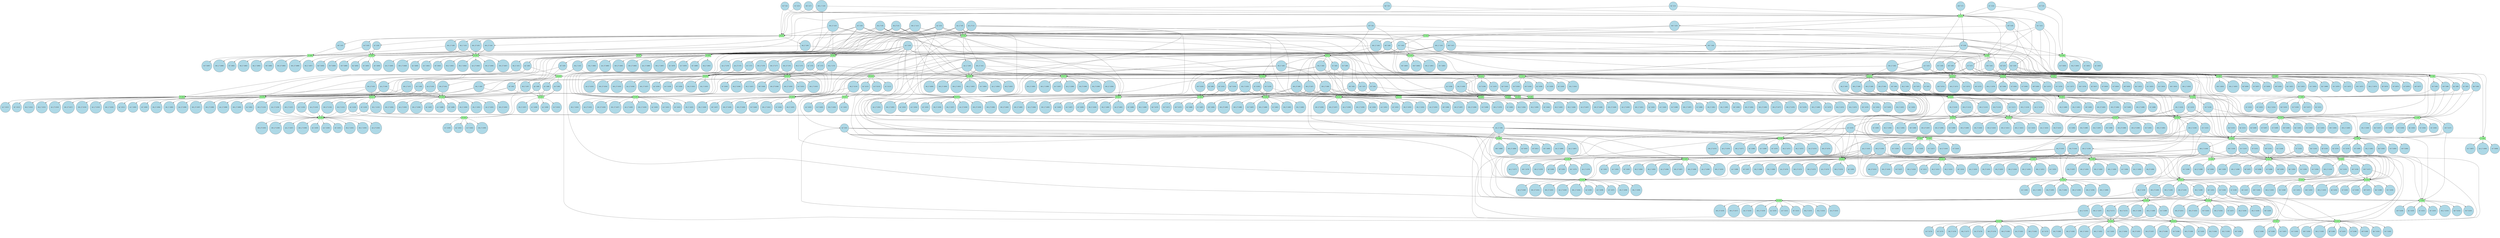 digraph test {
  c1 -> e47;
  c1 -> e59;
  c1 -> e61;
  c1 -> e73;
  c1 -> e8;
  c1 -> e85;
  c1 -> e5;
  c1 -> e3;
  c1 -> e90;
  c2 -> e11;
  c2 -> e77;
  c2 -> e8;
  c2 -> e7;
  c2 -> e83;
  c2 -> e5;
  c2 -> e90;
  c2 -> e2;
  c3 -> e87;
  c3 -> e1;
  c4 -> e2;
  c4 -> e1;
  c5 -> e86;
  c5 -> e1;
  c6 -> e47;
  c6 -> e59;
  c6 -> e61;
  c6 -> e73;
  c6 -> e8;
  c6 -> e85;
  c6 -> e5;
  c6 -> e3;
  c6 -> e90;
  c7 -> e1;
  c8 -> e71;
  c8 -> e12;
  c8 -> e9;
  c8 -> e87;
  c8 -> e3;
  c9 -> e11;
  c9 -> e77;
  c9 -> e8;
  c9 -> e7;
  c9 -> e83;
  c9 -> e5;
  c9 -> e90;
  c9 -> e2;
  c10 -> e8;
  c10 -> e7;
  c10 -> e5;
  c10 -> e3;
  c10 -> e90;
  c10 -> e2;
  c11 -> e6;
  c11 -> e83;
  c11 -> e5;
  c11 -> e4;
  c11 -> e90;
  c11 -> e2;
  c12 -> e87;
  c12 -> e1;
  c13 -> e2;
  c13 -> e1;
  c14 -> e86;
  c14 -> e1;
  c15 -> e61;
  c15 -> e73;
  c15 -> e13;
  c15 -> e8;
  c15 -> e85;
  c15 -> e86;
  c15 -> e5;
  c15 -> e3;
  c15 -> e90;
  c16 -> e23;
  c16 -> e28;
  c16 -> e31;
  c16 -> e35;
  c16 -> e40;
  c16 -> e47;
  c16 -> e49;
  c16 -> e59;
  c16 -> e61;
  c16 -> e73;
  c16 -> e8;
  c16 -> e85;
  c16 -> e5;
  c16 -> e90;
  c17 -> e2;
  c17 -> e1;
  c18 -> e59;
  c18 -> e73;
  c18 -> e12;
  c18 -> e8;
  c18 -> e85;
  c18 -> e87;
  c18 -> e5;
  c18 -> e3;
  c18 -> e90;
  c19 -> e90;
  c19 -> e2;
  c19 -> e1;
  e1 -> c20;
  c20 -> e53;
  c20 -> e16;
  c20 -> e71;
  c20 -> e12;
  c20 -> e76;
  c20 -> e9;
  c20 -> e81;
  c20 -> e82;
  c20 -> e89;
  e1 -> c21;
  c21 -> e9;
  c21 -> e6;
  c21 -> e82;
  c21 -> e4;
  c21 -> e89;
  e1 -> c22;
  c22 -> e18;
  c22 -> e15;
  c22 -> e14;
  c22 -> e13;
  c22 -> e76;
  c22 -> e77;
  c22 -> e10;
  c22 -> e81;
  c22 -> e82;
  c22 -> e83;
  c22 -> e84;
  c22 -> e89;
  e1 -> c23;
  c23 -> e4;
  c23 -> e3;
  c23 -> e89;
  e1 -> c24;
  c24 -> e11;
  c24 -> e76;
  c24 -> e77;
  c24 -> e8;
  c24 -> e7;
  c24 -> e81;
  c24 -> e82;
  c24 -> e83;
  c24 -> e5;
  c24 -> e89;
  e1 -> c25;
  c25 -> e53;
  c25 -> e16;
  c25 -> e71;
  c25 -> e12;
  c25 -> e76;
  c25 -> e9;
  c25 -> e81;
  c25 -> e82;
  c25 -> e89;
  e1 -> c26;
  c26 -> e58;
  c26 -> e71;
  c26 -> e72;
  c26 -> e11;
  c26 -> e76;
  c26 -> e9;
  c26 -> e7;
  c26 -> e81;
  c26 -> e82;
  c26 -> e89;
  e1 -> c27;
  c27 -> e19;
  c27 -> e43;
  c27 -> e53;
  c27 -> e55;
  c27 -> e14;
  c27 -> e13;
  c27 -> e76;
  c27 -> e10;
  c27 -> e81;
  c27 -> e82;
  c27 -> e84;
  c27 -> e89;
  e1 -> c28;
  c28 -> e6;
  c28 -> e82;
  c28 -> e4;
  c28 -> e89;
  e2 -> c29;
  c29 -> e87;
  c29 -> e88;
  e2 -> c30;
  c30 -> e85;
  c30 -> e86;
  c30 -> e88;
  e2 -> c31;
  c31 -> e85;
  c31 -> e87;
  c31 -> e88;
  e2 -> c32;
  c32 -> e88;
  e2 -> c33;
  c33 -> e85;
  c33 -> e88;
  e2 -> c34;
  c34 -> e85;
  c34 -> e88;
  e2 -> c35;
  c35 -> e87;
  c35 -> e88;
  e2 -> c36;
  c36 -> e85;
  c36 -> e88;
  e3 -> c37;
  c37 -> e16;
  c37 -> e80;
  e3 -> c38;
  c38 -> e23;
  c38 -> e27;
  c38 -> e28;
  c38 -> e31;
  c38 -> e35;
  c38 -> e36;
  c38 -> e39;
  c38 -> e40;
  c38 -> e43;
  c38 -> e49;
  c38 -> e55;
  c38 -> e80;
  c38 -> e84;
  e3 -> c39;
  c39 -> e49;
  c39 -> e18;
  c39 -> e15;
  c39 -> e77;
  c39 -> e80;
  c39 -> e83;
  e3 -> c40;
  c40 -> e6;
  c40 -> e80;
  c40 -> e82;
  e3 -> c41;
  c41 -> e11;
  c41 -> e77;
  c41 -> e80;
  c41 -> e83;
  e3 -> c42;
  c42 -> e23;
  c42 -> e28;
  c42 -> e31;
  c42 -> e35;
  c42 -> e36;
  c42 -> e40;
  c42 -> e49;
  c42 -> e80;
  e3 -> c43;
  c43 -> e16;
  c43 -> e80;
  e4 -> c44;
  c44 -> e8;
  c44 -> e7;
  c44 -> e79;
  e4 -> c45;
  c45 -> e58;
  c45 -> e71;
  c45 -> e72;
  c45 -> e7;
  c45 -> e79;
  c45 -> e81;
  e4 -> c46;
  c46 -> e58;
  c46 -> e72;
  c46 -> e7;
  c46 -> e79;
  c46 -> e81;
  e4 -> c47;
  c47 -> e79;
  c47 -> e81;
  e5 -> c48;
  c48 -> e68;
  c48 -> e78;
  c48 -> e10;
  e5 -> c49;
  c49 -> e17;
  c49 -> e66;
  c49 -> e68;
  c49 -> e78;
  e5 -> c50;
  c50 -> e66;
  c50 -> e78;
  c50 -> e9;
  e5 -> c51;
  c51 -> e68;
  c51 -> e78;
  c51 -> e10;
  e5 -> c52;
  c52 -> e66;
  c52 -> e78;
  c52 -> e9;
  e5 -> c53;
  c53 -> e17;
  c53 -> e66;
  c53 -> e68;
  c53 -> e78;
  e5 -> c54;
  c54 -> e17;
  c54 -> e66;
  c54 -> e68;
  c54 -> e78;
  e5 -> c55;
  c55 -> e17;
  c55 -> e66;
  c55 -> e68;
  c55 -> e78;
  e5 -> c56;
  c56 -> e17;
  c56 -> e66;
  c56 -> e68;
  c56 -> e78;
  e5 -> c57;
  c57 -> e17;
  c57 -> e66;
  c57 -> e68;
  c57 -> e78;
  e6 -> c58;
  c58 -> e11;
  c58 -> e75;
  c58 -> e77;
  e6 -> c59;
  c59 -> e11;
  c59 -> e75;
  c59 -> e76;
  e6 -> c60;
  c60 -> e11;
  c60 -> e75;
  c60 -> e76;
  e6 -> c61;
  c61 -> e19;
  c61 -> e53;
  c61 -> e75;
  c61 -> e76;
  e7 -> c62;
  c62 -> e63;
  c62 -> e12;
  c62 -> e74;
  e7 -> c63;
  c63 -> e61;
  c63 -> e64;
  c63 -> e73;
  c63 -> e13;
  c63 -> e74;
  e7 -> c64;
  c64 -> e59;
  c64 -> e63;
  c64 -> e73;
  c64 -> e12;
  c64 -> e74;
  e7 -> c65;
  c65 -> e48;
  c65 -> e63;
  c65 -> e64;
  c65 -> e74;
  e7 -> c66;
  c66 -> e47;
  c66 -> e48;
  c66 -> e59;
  c66 -> e61;
  c66 -> e63;
  c66 -> e64;
  c66 -> e73;
  c66 -> e74;
  e7 -> c67;
  c67 -> e47;
  c67 -> e48;
  c67 -> e59;
  c67 -> e61;
  c67 -> e63;
  c67 -> e64;
  c67 -> e73;
  c67 -> e74;
  e7 -> c68;
  c68 -> e63;
  c68 -> e12;
  c68 -> e74;
  e7 -> c69;
  c69 -> e47;
  c69 -> e48;
  c69 -> e59;
  c69 -> e61;
  c69 -> e63;
  c69 -> e64;
  c69 -> e73;
  c69 -> e74;
  e8 -> c70;
  c70 -> e70;
  c70 -> e14;
  e8 -> c71;
  c71 -> e56;
  c71 -> e70;
  e8 -> c72;
  c72 -> e56;
  c72 -> e70;
  c72 -> e71;
  e8 -> c73;
  c73 -> e70;
  c73 -> e14;
  c73 -> e72;
  e8 -> c74;
  c74 -> e56;
  c74 -> e58;
  c74 -> e70;
  c74 -> e71;
  c74 -> e72;
  e8 -> c75;
  c75 -> e56;
  c75 -> e70;
  e8 -> c76;
  c76 -> e56;
  c76 -> e58;
  c76 -> e70;
  c76 -> e72;
  e8 -> c77;
  c77 -> e56;
  c77 -> e58;
  c77 -> e70;
  c77 -> e72;
  e8 -> c78;
  c78 -> e56;
  c78 -> e70;
  e8 -> c79;
  c79 -> e56;
  c79 -> e58;
  c79 -> e70;
  c79 -> e72;
  e9 -> c80;
  c80 -> e46;
  c80 -> e69;
  e9 -> c81;
  c81 -> e46;
  c81 -> e69;
  e9 -> c82;
  c82 -> e17;
  c82 -> e68;
  c82 -> e69;
  e9 -> c83;
  c83 -> e17;
  c83 -> e68;
  c83 -> e69;
  e9 -> c84;
  c84 -> e46;
  c84 -> e69;
  e9 -> c85;
  c85 -> e46;
  c85 -> e69;
  e9 -> c86;
  c86 -> e46;
  c86 -> e69;
  e10 -> c87;
  c87 -> e17;
  c87 -> e66;
  c87 -> e67;
  e10 -> c88;
  c88 -> e45;
  c88 -> e67;
  e10 -> c89;
  c89 -> e17;
  c89 -> e66;
  c89 -> e67;
  e10 -> c90;
  c90 -> e45;
  c90 -> e67;
  e11 -> c91;
  c91 -> e52;
  c91 -> e53;
  c91 -> e16;
  c91 -> e65;
  e11 -> c92;
  c92 -> e49;
  c92 -> e51;
  c92 -> e18;
  c92 -> e65;
  c92 -> e15;
  e11 -> c93;
  c93 -> e16;
  c93 -> e65;
  c93 -> e15;
  e11 -> c94;
  c94 -> e41;
  c94 -> e19;
  c94 -> e51;
  c94 -> e52;
  c94 -> e53;
  c94 -> e65;
  e11 -> c95;
  c95 -> e49;
  c95 -> e51;
  c95 -> e18;
  c95 -> e65;
  c95 -> e15;
  e11 -> c96;
  c96 -> e49;
  c96 -> e51;
  c96 -> e18;
  c96 -> e65;
  c96 -> e15;
  e11 -> c97;
  c97 -> e52;
  c97 -> e53;
  c97 -> e16;
  c97 -> e65;
  e11 -> c98;
  c98 -> e49;
  c98 -> e51;
  c98 -> e18;
  c98 -> e65;
  c98 -> e15;
  e12 -> c99;
  c99 -> e62;
  e12 -> c100;
  c100 -> e48;
  c100 -> e62;
  c100 -> e64;
  e12 -> c101;
  c101 -> e47;
  c101 -> e61;
  c101 -> e62;
  e12 -> c102;
  c102 -> e47;
  c102 -> e48;
  c102 -> e61;
  c102 -> e62;
  c102 -> e64;
  e12 -> c103;
  c103 -> e62;
  e12 -> c104;
  c104 -> e48;
  c104 -> e62;
  c104 -> e64;
  e12 -> c105;
  c105 -> e62;
  e13 -> c106;
  c106 -> e47;
  c106 -> e48;
  c106 -> e59;
  c106 -> e60;
  c106 -> e63;
  e13 -> c107;
  c107 -> e60;
  e13 -> c108;
  c108 -> e47;
  c108 -> e59;
  c108 -> e60;
  e13 -> c109;
  c109 -> e60;
  e14 -> c110;
  c110 -> e56;
  c110 -> e57;
  c110 -> e58;
  e14 -> c111;
  c111 -> e57;
  e14 -> c112;
  c112 -> e56;
  c112 -> e57;
  e14 -> c113;
  c113 -> e57;
  e15 -> c114;
  c114 -> e52;
  c114 -> e54;
  e15 -> c115;
  c115 -> e52;
  c115 -> e54;
  e15 -> c116;
  c116 -> e52;
  c116 -> e53;
  c116 -> e54;
  e15 -> c117;
  c117 -> e53;
  c117 -> e54;
  c117 -> e55;
  e15 -> c118;
  c118 -> e54;
  e15 -> c119;
  c119 -> e52;
  c119 -> e54;
  e15 -> c120;
  c120 -> e52;
  c120 -> e54;
  e16 -> c121;
  c121 -> e19;
  c121 -> e50;
  e16 -> c122;
  c122 -> e41;
  c122 -> e19;
  c122 -> e50;
  c122 -> e51;
  e16 -> c123;
  c123 -> e23;
  c123 -> e28;
  c123 -> e29;
  c123 -> e31;
  c123 -> e35;
  c123 -> e36;
  c123 -> e40;
  c123 -> e49;
  c123 -> e50;
  e16 -> c124;
  c124 -> e49;
  c124 -> e50;
  c124 -> e51;
  c124 -> e18;
  e16 -> c125;
  c125 -> e19;
  c125 -> e50;
  e16 -> c126;
  c126 -> e41;
  c126 -> e19;
  c126 -> e50;
  c126 -> e51;
  e16 -> c127;
  c127 -> e29;
  c127 -> e36;
  c127 -> e50;
  e17 -> c128;
  c128 -> e44;
  c128 -> e45;
  e17 -> c129;
  c129 -> e44;
  e17 -> c130;
  c130 -> e44;
  c130 -> e46;
  e17 -> c131;
  c131 -> e44;
  c131 -> e45;
  e17 -> c132;
  c132 -> e44;
  c132 -> e46;
  e17 -> c133;
  c133 -> e44;
  e17 -> c134;
  c134 -> e44;
  e17 -> c135;
  c135 -> e44;
  e17 -> c136;
  c136 -> e44;
  e17 -> c137;
  c137 -> e44;
  e18 -> c138;
  c138 -> e31;
  c138 -> e21;
  c138 -> e34;
  c138 -> e35;
  c138 -> e36;
  c138 -> e38;
  c138 -> e40;
  c138 -> e41;
  c138 -> e42;
  e18 -> c139;
  c139 -> e35;
  c139 -> e20;
  c139 -> e38;
  c139 -> e40;
  c139 -> e41;
  c139 -> e42;
  e18 -> c140;
  c140 -> e40;
  c140 -> e41;
  c140 -> e19;
  c140 -> e42;
  e18 -> c141;
  c141 -> e19;
  c141 -> e42;
  c141 -> e43;
  e18 -> c142;
  c142 -> e28;
  c142 -> e22;
  c142 -> e31;
  c142 -> e34;
  c142 -> e35;
  c142 -> e36;
  c142 -> e38;
  c142 -> e40;
  c142 -> e42;
  e18 -> c143;
  c143 -> e31;
  c143 -> e21;
  c143 -> e34;
  c143 -> e35;
  c143 -> e38;
  c143 -> e40;
  c143 -> e41;
  c143 -> e42;
  e18 -> c144;
  c144 -> e31;
  c144 -> e21;
  c144 -> e34;
  c144 -> e35;
  c144 -> e38;
  c144 -> e40;
  c144 -> e41;
  c144 -> e42;
  e19 -> c145;
  c145 -> e25;
  c145 -> e29;
  c145 -> e33;
  c145 -> e37;
  e19 -> c146;
  c146 -> e20;
  c146 -> e37;
  e19 -> c147;
  c147 -> e22;
  c147 -> e33;
  c147 -> e34;
  c147 -> e37;
  c147 -> e38;
  c147 -> e39;
  e19 -> c148;
  c148 -> e20;
  c148 -> e36;
  c148 -> e37;
  e19 -> c149;
  c149 -> e31;
  c149 -> e21;
  c149 -> e33;
  c149 -> e34;
  c149 -> e35;
  c149 -> e37;
  c149 -> e38;
  e19 -> c150;
  c150 -> e25;
  c150 -> e29;
  c150 -> e33;
  c150 -> e37;
  e19 -> c151;
  c151 -> e21;
  c151 -> e33;
  c151 -> e37;
  e19 -> c152;
  c152 -> e25;
  c152 -> e27;
  c152 -> e33;
  c152 -> e37;
  c152 -> e39;
  e19 -> c153;
  c153 -> e20;
  c153 -> e37;
  e20 -> c154;
  c154 -> e31;
  c154 -> e21;
  c154 -> e32;
  c154 -> e34;
  e20 -> c155;
  c155 -> e21;
  c155 -> e32;
  c155 -> e33;
  e20 -> c156;
  c156 -> e21;
  c156 -> e32;
  c156 -> e33;
  e20 -> c157;
  c157 -> e25;
  c157 -> e32;
  c157 -> e33;
  e21 -> c158;
  c158 -> e24;
  c158 -> e25;
  c158 -> e29;
  c158 -> e30;
  e21 -> c159;
  c159 -> e28;
  c159 -> e30;
  c159 -> e22;
  e21 -> c160;
  c160 -> e28;
  c160 -> e29;
  c160 -> e30;
  c160 -> e22;
  e21 -> c161;
  c161 -> e24;
  c161 -> e25;
  c161 -> e30;
  e21 -> c162;
  c162 -> e28;
  c162 -> e30;
  c162 -> e22;
  e21 -> c163;
  c163 -> e28;
  c163 -> e30;
  c163 -> e22;
  e21 -> c164;
  c164 -> e24;
  c164 -> e25;
  c164 -> e29;
  c164 -> e30;
  e21 -> c165;
  c165 -> e28;
  c165 -> e30;
  c165 -> e22;
  e22 -> c166;
  c166 -> e23;
  c166 -> e24;
  c166 -> e26;
  e22 -> c167;
  c167 -> e23;
  c167 -> e24;
  c167 -> e26;
  e22 -> c168;
  c168 -> e23;
  c168 -> e24;
  c168 -> e25;
  c168 -> e26;
  e22 -> c169;
  c169 -> e25;
  c169 -> e26;
  c169 -> e27;
  e22 -> c170;
  c170 -> e23;
  c170 -> e26;
  e22 -> c171;
  c171 -> e23;
  c171 -> e24;
  c171 -> e26;
  e22 -> c172;
  c172 -> e23;
  c172 -> e24;
  c172 -> e26;
  e23 -> c173;
  e23 -> c174;
  e23 -> c175;
  e23 -> c176;
  e23 -> c177;
  e23 -> c178;
  e23 -> c179;
  e23 -> c180;
  e23 -> c181;
  e23 -> c182;
  e24 -> c183;
  e24 -> c184;
  e24 -> c185;
  e24 -> c186;
  e24 -> c187;
  e24 -> c188;
  e24 -> c189;
  e24 -> c190;
  e25 -> c191;
  e25 -> c192;
  e25 -> c193;
  e25 -> c194;
  e25 -> c195;
  e25 -> c196;
  e25 -> c197;
  e25 -> c198;
  e25 -> c199;
  e26 -> c200;
  e26 -> c201;
  e26 -> c202;
  e26 -> c203;
  e26 -> c204;
  e26 -> c205;
  e26 -> c206;
  e27 -> c207;
  e27 -> c208;
  e27 -> c209;
  e28 -> c210;
  e28 -> c211;
  e28 -> c212;
  e28 -> c213;
  e28 -> c214;
  e28 -> c215;
  e28 -> c216;
  e28 -> c217;
  e28 -> c218;
  e28 -> c219;
  e29 -> c220;
  e29 -> c221;
  e29 -> c222;
  e29 -> c223;
  e29 -> c224;
  e29 -> c225;
  e29 -> c226;
  e30 -> c227;
  e30 -> c228;
  e30 -> c229;
  e30 -> c230;
  e30 -> c231;
  e30 -> c232;
  e30 -> c233;
  e30 -> c234;
  e31 -> c235;
  e31 -> c236;
  e31 -> c237;
  e31 -> c238;
  e31 -> c239;
  e31 -> c240;
  e31 -> c241;
  e31 -> c242;
  e31 -> c243;
  e31 -> c244;
  e32 -> c245;
  e32 -> c246;
  e32 -> c247;
  e32 -> c248;
  e33 -> c249;
  e33 -> c250;
  e33 -> c251;
  e33 -> c252;
  e33 -> c253;
  e33 -> c254;
  e33 -> c255;
  e33 -> c256;
  e33 -> c257;
  e34 -> c258;
  e34 -> c259;
  e34 -> c260;
  e34 -> c261;
  e34 -> c262;
  e34 -> c263;
  e34 -> c264;
  e35 -> c265;
  e35 -> c266;
  e35 -> c267;
  e35 -> c268;
  e35 -> c269;
  e35 -> c270;
  e35 -> c271;
  e35 -> c272;
  e35 -> c273;
  e35 -> c274;
  e36 -> c275;
  e36 -> c276;
  e36 -> c277;
  e36 -> c278;
  e36 -> c279;
  e36 -> c280;
  e36 -> c281;
  e37 -> c282;
  e37 -> c283;
  e37 -> c284;
  e37 -> c285;
  e37 -> c286;
  e37 -> c287;
  e37 -> c288;
  e37 -> c289;
  e37 -> c290;
  e38 -> c291;
  e38 -> c292;
  e38 -> c293;
  e38 -> c294;
  e38 -> c295;
  e38 -> c296;
  e38 -> c297;
  e39 -> c298;
  e39 -> c299;
  e39 -> c300;
  e40 -> c301;
  e40 -> c302;
  e40 -> c303;
  e40 -> c304;
  e40 -> c305;
  e40 -> c306;
  e40 -> c307;
  e40 -> c308;
  e40 -> c309;
  e40 -> c310;
  e41 -> c311;
  e41 -> c312;
  e41 -> c313;
  e41 -> c314;
  e41 -> c315;
  e41 -> c316;
  e41 -> c317;
  e41 -> c318;
  e42 -> c319;
  e42 -> c320;
  e42 -> c321;
  e42 -> c322;
  e42 -> c323;
  e42 -> c324;
  e42 -> c325;
  e43 -> c326;
  e43 -> c327;
  e43 -> c328;
  e44 -> c329;
  e44 -> c330;
  e44 -> c331;
  e44 -> c332;
  e44 -> c333;
  e44 -> c334;
  e44 -> c335;
  e44 -> c336;
  e44 -> c337;
  e44 -> c338;
  e45 -> c339;
  e45 -> c340;
  e45 -> c341;
  e45 -> c342;
  e46 -> c343;
  e46 -> c344;
  e46 -> c345;
  e46 -> c346;
  e46 -> c347;
  e46 -> c348;
  e46 -> c349;
  e47 -> c350;
  e47 -> c351;
  e47 -> c352;
  e47 -> c353;
  e47 -> c354;
  e47 -> c355;
  e47 -> c356;
  e47 -> c357;
  e47 -> c358;
  e47 -> c359;
  e48 -> c360;
  e48 -> c361;
  e48 -> c362;
  e48 -> c363;
  e48 -> c364;
  e48 -> c365;
  e48 -> c366;
  e48 -> c367;
  e49 -> c368;
  e49 -> c369;
  e49 -> c370;
  e49 -> c371;
  e49 -> c372;
  e49 -> c373;
  e49 -> c374;
  e49 -> c375;
  e49 -> c376;
  e49 -> c377;
  e50 -> c378;
  e50 -> c379;
  e50 -> c380;
  e50 -> c381;
  e50 -> c382;
  e50 -> c383;
  e50 -> c384;
  e51 -> c385;
  e51 -> c386;
  e51 -> c387;
  e51 -> c388;
  e51 -> c389;
  e51 -> c390;
  e51 -> c391;
  e51 -> c392;
  e52 -> c393;
  e52 -> c394;
  e52 -> c395;
  e52 -> c396;
  e52 -> c397;
  e52 -> c398;
  e52 -> c399;
  e52 -> c400;
  e53 -> c401;
  e53 -> c402;
  e53 -> c403;
  e53 -> c404;
  e53 -> c405;
  e53 -> c406;
  e53 -> c407;
  e53 -> c408;
  e53 -> c409;
  e54 -> c410;
  e54 -> c411;
  e54 -> c412;
  e54 -> c413;
  e54 -> c414;
  e54 -> c415;
  e54 -> c416;
  e55 -> c417;
  e55 -> c418;
  e55 -> c419;
  e56 -> c420;
  e56 -> c421;
  e56 -> c422;
  e56 -> c423;
  e56 -> c424;
  e56 -> c425;
  e56 -> c426;
  e56 -> c427;
  e56 -> c428;
  e56 -> c429;
  e57 -> c430;
  e57 -> c431;
  e57 -> c432;
  e57 -> c433;
  e58 -> c434;
  e58 -> c435;
  e58 -> c436;
  e58 -> c437;
  e58 -> c438;
  e58 -> c439;
  e58 -> c440;
  e58 -> c441;
  e59 -> c442;
  e59 -> c443;
  e59 -> c444;
  e59 -> c445;
  e59 -> c446;
  e59 -> c447;
  e59 -> c448;
  e59 -> c449;
  e59 -> c450;
  e59 -> c451;
  e60 -> c452;
  e60 -> c453;
  e60 -> c454;
  e60 -> c455;
  e61 -> c456;
  e61 -> c457;
  e61 -> c458;
  e61 -> c459;
  e61 -> c460;
  e61 -> c461;
  e61 -> c462;
  e61 -> c463;
  e61 -> c464;
  e61 -> c465;
  e62 -> c466;
  e62 -> c467;
  e62 -> c468;
  e62 -> c469;
  e62 -> c470;
  e62 -> c471;
  e62 -> c472;
  e63 -> c473;
  e63 -> c474;
  e63 -> c475;
  e63 -> c476;
  e63 -> c477;
  e63 -> c478;
  e63 -> c479;
  e63 -> c480;
  e64 -> c481;
  e64 -> c482;
  e64 -> c483;
  e64 -> c484;
  e64 -> c485;
  e64 -> c486;
  e64 -> c487;
  e64 -> c488;
  e65 -> c489;
  e65 -> c490;
  e65 -> c491;
  e65 -> c492;
  e65 -> c493;
  e65 -> c494;
  e65 -> c495;
  e65 -> c496;
  e66 -> c497;
  e66 -> c498;
  e66 -> c499;
  e66 -> c500;
  e66 -> c501;
  e66 -> c502;
  e66 -> c503;
  e66 -> c504;
  e66 -> c505;
  e66 -> c506;
  e67 -> c507;
  e67 -> c508;
  e67 -> c509;
  e67 -> c510;
  e68 -> c511;
  e68 -> c512;
  e68 -> c513;
  e68 -> c514;
  e68 -> c515;
  e68 -> c516;
  e68 -> c517;
  e68 -> c518;
  e68 -> c519;
  e68 -> c520;
  e69 -> c521;
  e69 -> c522;
  e69 -> c523;
  e69 -> c524;
  e69 -> c525;
  e69 -> c526;
  e69 -> c527;
  e70 -> c528;
  e70 -> c529;
  e70 -> c530;
  e70 -> c531;
  e70 -> c532;
  e70 -> c533;
  e70 -> c534;
  e70 -> c535;
  e70 -> c536;
  e70 -> c537;
  e71 -> c538;
  e71 -> c539;
  e71 -> c540;
  e71 -> c541;
  e71 -> c542;
  e71 -> c543;
  e71 -> c544;
  e72 -> c545;
  e72 -> c546;
  e72 -> c547;
  e72 -> c548;
  e72 -> c549;
  e72 -> c550;
  e72 -> c551;
  e72 -> c552;
  e73 -> c553;
  e73 -> c554;
  e73 -> c555;
  e73 -> c556;
  e73 -> c557;
  e73 -> c558;
  e73 -> c559;
  e73 -> c560;
  e73 -> c561;
  e73 -> c562;
  e74 -> c563;
  e74 -> c564;
  e74 -> c565;
  e74 -> c566;
  e74 -> c567;
  e74 -> c568;
  e74 -> c569;
  e74 -> c570;
  e75 -> c571;
  e75 -> c572;
  e75 -> c573;
  e75 -> c574;
  e76 -> c575;
  e76 -> c576;
  e76 -> c577;
  e76 -> c578;
  e76 -> c579;
  e76 -> c580;
  e76 -> c581;
  e76 -> c582;
  e76 -> c583;
  e77 -> c584;
  e77 -> c585;
  e77 -> c586;
  e77 -> c587;
  e77 -> c588;
  e77 -> c589;
  e77 -> c590;
  e78 -> c591;
  e78 -> c592;
  e78 -> c593;
  e78 -> c594;
  e78 -> c595;
  e78 -> c596;
  e78 -> c597;
  e78 -> c598;
  e78 -> c599;
  e78 -> c600;
  e79 -> c601;
  e79 -> c602;
  e79 -> c603;
  e79 -> c604;
  e80 -> c605;
  e80 -> c606;
  e80 -> c607;
  e80 -> c608;
  e80 -> c609;
  e80 -> c610;
  e80 -> c611;
  e81 -> c612;
  e81 -> c613;
  e81 -> c614;
  e81 -> c615;
  e81 -> c616;
  e81 -> c617;
  e81 -> c618;
  e81 -> c619;
  e81 -> c620;
  e82 -> c621;
  e82 -> c622;
  e82 -> c623;
  e82 -> c624;
  e82 -> c625;
  e82 -> c626;
  e82 -> c627;
  e82 -> c628;
  e82 -> c629;
  e83 -> c630;
  e83 -> c631;
  e83 -> c632;
  e83 -> c633;
  e83 -> c634;
  e83 -> c635;
  e83 -> c636;
  e84 -> c637;
  e84 -> c638;
  e84 -> c639;
  e85 -> c640;
  e85 -> c641;
  e85 -> c642;
  e85 -> c643;
  e85 -> c644;
  e85 -> c645;
  e85 -> c646;
  e85 -> c647;
  e85 -> c648;
  e85 -> c649;
  e86 -> c650;
  e86 -> c651;
  e86 -> c652;
  e86 -> c653;
  e87 -> c654;
  e87 -> c655;
  e87 -> c656;
  e87 -> c657;
  e87 -> c658;
  e87 -> c659;
  e87 -> c660;
  e88 -> c661;
  e88 -> c662;
  e88 -> c663;
  e88 -> c664;
  e88 -> c665;
  e88 -> c666;
  e88 -> c667;
  e88 -> c668;
  e89 -> c669;
  e89 -> c670;
  e89 -> c671;
  e89 -> c672;
  e89 -> c673;
  e89 -> c674;
  e89 -> c675;
  e89 -> c676;
  e89 -> c677;
  e90 -> c678;
  e90 -> c679;
  e90 -> c680;
  e90 -> c681;
  e90 -> c682;
  e90 -> c683;
  e90 -> c684;
  e90 -> c685;
  e90 -> c686;
  e90 -> c687;
  c1 [fillcolor=lightblue label= <rp+_2<FONT COLOR="red"><SUP>0</SUP></FONT>&nbsp;(c1)> shape=circle style=filled];
  c2 [fillcolor=lightblue label= <wk-_2<FONT COLOR="red"><SUP>0</SUP></FONT>&nbsp;(c2)> shape=circle style=filled];
  c3 [fillcolor=lightblue label= <fg+<FONT COLOR="red"><SUP>0</SUP></FONT>&nbsp;(c3)> shape=circle style=filled];
  c4 [fillcolor=lightblue label= <te+<FONT COLOR="red"><SUP>0</SUP></FONT>&nbsp;(c4)> shape=circle style=filled];
  c5 [fillcolor=lightblue label= <ec+<FONT COLOR="red"><SUP>0</SUP></FONT>&nbsp;(c5)> shape=circle style=filled];
  c6 [fillcolor=lightblue label= <rp+_1<FONT COLOR="red"><SUP>0</SUP></FONT>&nbsp;(c6)> shape=circle style=filled];
  c7 [fillcolor=lightblue label= <wd+<FONT COLOR="red"><SUP>0</SUP></FONT>&nbsp;(c7)> shape=circle style=filled];
  c8 [fillcolor=lightblue label= <sd+<FONT COLOR="red"><SUP>0</SUP></FONT>&nbsp;(c8)> shape=circle style=filled];
  c9 [fillcolor=lightblue label= <wk-_1<FONT COLOR="red"><SUP>0</SUP></FONT>&nbsp;(c9)> shape=circle style=filled];
  c10 [fillcolor=lightblue label= <wk+_3<FONT COLOR="red"><SUP>1</SUP></FONT>&nbsp;(c10)> shape=circle style=filled];
  c11 [fillcolor=lightblue label= <wk+_2<FONT COLOR="red"><SUP>1</SUP></FONT>&nbsp;(c11)> shape=circle style=filled];
  c12 [fillcolor=lightblue label= <fg-<FONT COLOR="red"><SUP>1</SUP></FONT>&nbsp;(c12)> shape=circle style=filled];
  c13 [fillcolor=lightblue label= <te-<FONT COLOR="red"><SUP>1</SUP></FONT>&nbsp;(c13)> shape=circle style=filled];
  c14 [fillcolor=lightblue label= <ec-<FONT COLOR="red"><SUP>1</SUP></FONT>&nbsp;(c14)> shape=circle style=filled];
  c15 [fillcolor=lightblue label= <rp-<FONT COLOR="red"><SUP>1</SUP></FONT>&nbsp;(c15)> shape=circle style=filled];
  c16 [fillcolor=lightblue label= <ac+<FONT COLOR="red"><SUP>1</SUP></FONT>&nbsp;(c16)> shape=circle style=filled];
  c17 [fillcolor=lightblue label= <wd-<FONT COLOR="red"><SUP>1</SUP></FONT>&nbsp;(c17)> shape=circle style=filled];
  c18 [fillcolor=lightblue label= <sd-<FONT COLOR="red"><SUP>1</SUP></FONT>&nbsp;(c18)> shape=circle style=filled];
  c19 [fillcolor=lightblue label= <wk+_1<FONT COLOR="red"><SUP>1</SUP></FONT>&nbsp;(c19)> shape=circle style=filled];
  c20 [fillcolor=lightblue label= <fg+<FONT COLOR="red"><SUP>1</SUP></FONT>&nbsp;(c20)> shape=circle style=filled];
  c21 [fillcolor=lightblue label= <te+<FONT COLOR="red"><SUP>1</SUP></FONT>&nbsp;(c21)> shape=circle style=filled];
  c22 [fillcolor=lightblue label= <ec+<FONT COLOR="red"><SUP>1</SUP></FONT>&nbsp;(c22)> shape=circle style=filled];
  c23 [fillcolor=lightblue label= <wd+<FONT COLOR="red"><SUP>1</SUP></FONT>&nbsp;(c23)> shape=circle style=filled];
  c24 [fillcolor=lightblue label= <wk+_1<FONT COLOR="red"><SUP>1</SUP></FONT>&nbsp;(c24)> shape=circle style=filled];
  c25 [fillcolor=lightblue label= <fg-<FONT COLOR="red"><SUP>0</SUP></FONT>&nbsp;(c25)> shape=circle style=filled];
  c26 [fillcolor=lightblue label= <te-<FONT COLOR="red"><SUP>0</SUP></FONT>&nbsp;(c26)> shape=circle style=filled];
  c27 [fillcolor=lightblue label= <ec-<FONT COLOR="red"><SUP>0</SUP></FONT>&nbsp;(c27)> shape=circle style=filled];
  c28 [fillcolor=lightblue label= <wd-<FONT COLOR="red"><SUP>0</SUP></FONT>&nbsp;(c28)> shape=circle style=filled];
  c29 [fillcolor=lightblue label= <te-<FONT COLOR="red"><SUP>1</SUP></FONT>&nbsp;(c29)> shape=circle style=filled];
  c30 [fillcolor=lightblue label= <wk-_2<FONT COLOR="red"><SUP>1</SUP></FONT>&nbsp;(c30)> shape=circle style=filled];
  c31 [fillcolor=lightblue label= <wk-_1<FONT COLOR="red"><SUP>1</SUP></FONT>&nbsp;(c31)> shape=circle style=filled];
  c32 [fillcolor=lightblue label= <wd-<FONT COLOR="red"><SUP>1</SUP></FONT>&nbsp;(c32)> shape=circle style=filled];
  c33 [fillcolor=lightblue label= <wk+_3<FONT COLOR="red"><SUP>0</SUP></FONT>&nbsp;(c33)> shape=circle style=filled];
  c34 [fillcolor=lightblue label= <wk+_2<FONT COLOR="red"><SUP>0</SUP></FONT>&nbsp;(c34)> shape=circle style=filled];
  c35 [fillcolor=lightblue label= <te+<FONT COLOR="red"><SUP>0</SUP></FONT>&nbsp;(c35)> shape=circle style=filled];
  c36 [fillcolor=lightblue label= <wk+_1<FONT COLOR="red"><SUP>0</SUP></FONT>&nbsp;(c36)> shape=circle style=filled];
  c37 [fillcolor=lightblue label= <sd+<FONT COLOR="red"><SUP>1</SUP></FONT>&nbsp;(c37)> shape=circle style=filled];
  c38 [fillcolor=lightblue label= <rp+_2<FONT COLOR="red"><SUP>1</SUP></FONT>&nbsp;(c38)> shape=circle style=filled];
  c39 [fillcolor=lightblue label= <rp+_1<FONT COLOR="red"><SUP>1</SUP></FONT>&nbsp;(c39)> shape=circle style=filled];
  c40 [fillcolor=lightblue label= <wd+<FONT COLOR="red"><SUP>1</SUP></FONT>&nbsp;(c40)> shape=circle style=filled];
  c41 [fillcolor=lightblue label= <wk+_3<FONT COLOR="red"><SUP>1</SUP></FONT>&nbsp;(c41)> shape=circle style=filled];
  c42 [fillcolor=lightblue label= <rp-<FONT COLOR="red"><SUP>0</SUP></FONT>&nbsp;(c42)> shape=circle style=filled];
  c43 [fillcolor=lightblue label= <sd-<FONT COLOR="red"><SUP>0</SUP></FONT>&nbsp;(c43)> shape=circle style=filled];
  c44 [fillcolor=lightblue label= <wk+_2<FONT COLOR="red"><SUP>1</SUP></FONT>&nbsp;(c44)> shape=circle style=filled];
  c45 [fillcolor=lightblue label= <te+<FONT COLOR="red"><SUP>1</SUP></FONT>&nbsp;(c45)> shape=circle style=filled];
  c46 [fillcolor=lightblue label= <wd-<FONT COLOR="red"><SUP>1</SUP></FONT>&nbsp;(c46)> shape=circle style=filled];
  c47 [fillcolor=lightblue label= <wd+<FONT COLOR="red"><SUP>0</SUP></FONT>&nbsp;(c47)> shape=circle style=filled];
  c48 [fillcolor=lightblue label= <rp-<FONT COLOR="red"><SUP>1</SUP></FONT>&nbsp;(c48)> shape=circle style=filled];
  c49 [fillcolor=lightblue label= <ac+<FONT COLOR="red"><SUP>1</SUP></FONT>&nbsp;(c49)> shape=circle style=filled];
  c50 [fillcolor=lightblue label= <sd-<FONT COLOR="red"><SUP>1</SUP></FONT>&nbsp;(c50)> shape=circle style=filled];
  c51 [fillcolor=lightblue label= <wk-_2<FONT COLOR="red"><SUP>1</SUP></FONT>&nbsp;(c51)> shape=circle style=filled];
  c52 [fillcolor=lightblue label= <wk-_1<FONT COLOR="red"><SUP>1</SUP></FONT>&nbsp;(c52)> shape=circle style=filled];
  c53 [fillcolor=lightblue label= <rp+_2<FONT COLOR="red"><SUP>0</SUP></FONT>&nbsp;(c53)> shape=circle style=filled];
  c54 [fillcolor=lightblue label= <wk+_3<FONT COLOR="red"><SUP>0</SUP></FONT>&nbsp;(c54)> shape=circle style=filled];
  c55 [fillcolor=lightblue label= <wk+_2<FONT COLOR="red"><SUP>0</SUP></FONT>&nbsp;(c55)> shape=circle style=filled];
  c56 [fillcolor=lightblue label= <rp+_1<FONT COLOR="red"><SUP>0</SUP></FONT>&nbsp;(c56)> shape=circle style=filled];
  c57 [fillcolor=lightblue label= <wk+_1<FONT COLOR="red"><SUP>0</SUP></FONT>&nbsp;(c57)> shape=circle style=filled];
  c58 [fillcolor=lightblue label= <wk+_2<FONT COLOR="red"><SUP>1</SUP></FONT>&nbsp;(c58)> shape=circle style=filled];
  c59 [fillcolor=lightblue label= <te+<FONT COLOR="red"><SUP>1</SUP></FONT>&nbsp;(c59)> shape=circle style=filled];
  c60 [fillcolor=lightblue label= <wd-<FONT COLOR="red"><SUP>1</SUP></FONT>&nbsp;(c60)> shape=circle style=filled];
  c61 [fillcolor=lightblue label= <wd+<FONT COLOR="red"><SUP>0</SUP></FONT>&nbsp;(c61)> shape=circle style=filled];
  c62 [fillcolor=lightblue label= <te-<FONT COLOR="red"><SUP>1</SUP></FONT>&nbsp;(c62)> shape=circle style=filled];
  c63 [fillcolor=lightblue label= <wk-_2<FONT COLOR="red"><SUP>1</SUP></FONT>&nbsp;(c63)> shape=circle style=filled];
  c64 [fillcolor=lightblue label= <wk-_1<FONT COLOR="red"><SUP>1</SUP></FONT>&nbsp;(c64)> shape=circle style=filled];
  c65 [fillcolor=lightblue label= <wd-<FONT COLOR="red"><SUP>1</SUP></FONT>&nbsp;(c65)> shape=circle style=filled];
  c66 [fillcolor=lightblue label= <wk+_3<FONT COLOR="red"><SUP>0</SUP></FONT>&nbsp;(c66)> shape=circle style=filled];
  c67 [fillcolor=lightblue label= <wk+_2<FONT COLOR="red"><SUP>0</SUP></FONT>&nbsp;(c67)> shape=circle style=filled];
  c68 [fillcolor=lightblue label= <te+<FONT COLOR="red"><SUP>0</SUP></FONT>&nbsp;(c68)> shape=circle style=filled];
  c69 [fillcolor=lightblue label= <wk+_1<FONT COLOR="red"><SUP>0</SUP></FONT>&nbsp;(c69)> shape=circle style=filled];
  c70 [fillcolor=lightblue label= <rp-<FONT COLOR="red"><SUP>1</SUP></FONT>&nbsp;(c70)> shape=circle style=filled];
  c71 [fillcolor=lightblue label= <ac+<FONT COLOR="red"><SUP>1</SUP></FONT>&nbsp;(c71)> shape=circle style=filled];
  c72 [fillcolor=lightblue label= <sd-<FONT COLOR="red"><SUP>1</SUP></FONT>&nbsp;(c72)> shape=circle style=filled];
  c73 [fillcolor=lightblue label= <wk-_2<FONT COLOR="red"><SUP>1</SUP></FONT>&nbsp;(c73)> shape=circle style=filled];
  c74 [fillcolor=lightblue label= <wk-_1<FONT COLOR="red"><SUP>1</SUP></FONT>&nbsp;(c74)> shape=circle style=filled];
  c75 [fillcolor=lightblue label= <rp+_2<FONT COLOR="red"><SUP>0</SUP></FONT>&nbsp;(c75)> shape=circle style=filled];
  c76 [fillcolor=lightblue label= <wk+_3<FONT COLOR="red"><SUP>0</SUP></FONT>&nbsp;(c76)> shape=circle style=filled];
  c77 [fillcolor=lightblue label= <wk+_2<FONT COLOR="red"><SUP>0</SUP></FONT>&nbsp;(c77)> shape=circle style=filled];
  c78 [fillcolor=lightblue label= <rp+_1<FONT COLOR="red"><SUP>0</SUP></FONT>&nbsp;(c78)> shape=circle style=filled];
  c79 [fillcolor=lightblue label= <wk+_1<FONT COLOR="red"><SUP>0</SUP></FONT>&nbsp;(c79)> shape=circle style=filled];
  c80 [fillcolor=lightblue label= <fg-<FONT COLOR="red"><SUP>1</SUP></FONT>&nbsp;(c80)> shape=circle style=filled];
  c81 [fillcolor=lightblue label= <te-<FONT COLOR="red"><SUP>1</SUP></FONT>&nbsp;(c81)> shape=circle style=filled];
  c82 [fillcolor=lightblue label= <sd-<FONT COLOR="red"><SUP>1</SUP></FONT>&nbsp;(c82)> shape=circle style=filled];
  c83 [fillcolor=lightblue label= <wk-_1<FONT COLOR="red"><SUP>1</SUP></FONT>&nbsp;(c83)> shape=circle style=filled];
  c84 [fillcolor=lightblue label= <fg+<FONT COLOR="red"><SUP>0</SUP></FONT>&nbsp;(c84)> shape=circle style=filled];
  c85 [fillcolor=lightblue label= <te+<FONT COLOR="red"><SUP>0</SUP></FONT>&nbsp;(c85)> shape=circle style=filled];
  c86 [fillcolor=lightblue label= <sd+<FONT COLOR="red"><SUP>0</SUP></FONT>&nbsp;(c86)> shape=circle style=filled];
  c87 [fillcolor=lightblue label= <wk-_2<FONT COLOR="red"><SUP>1</SUP></FONT>&nbsp;(c87)> shape=circle style=filled];
  c88 [fillcolor=lightblue label= <ec-<FONT COLOR="red"><SUP>1</SUP></FONT>&nbsp;(c88)> shape=circle style=filled];
  c89 [fillcolor=lightblue label= <rp-<FONT COLOR="red"><SUP>1</SUP></FONT>&nbsp;(c89)> shape=circle style=filled];
  c90 [fillcolor=lightblue label= <ec+<FONT COLOR="red"><SUP>0</SUP></FONT>&nbsp;(c90)> shape=circle style=filled];
  c91 [fillcolor=lightblue label= <te-<FONT COLOR="red"><SUP>1</SUP></FONT>&nbsp;(c91)> shape=circle style=filled];
  c92 [fillcolor=lightblue label= <wk-_2<FONT COLOR="red"><SUP>1</SUP></FONT>&nbsp;(c92)> shape=circle style=filled];
  c93 [fillcolor=lightblue label= <wk-_1<FONT COLOR="red"><SUP>1</SUP></FONT>&nbsp;(c93)> shape=circle style=filled];
  c94 [fillcolor=lightblue label= <wd-<FONT COLOR="red"><SUP>1</SUP></FONT>&nbsp;(c94)> shape=circle style=filled];
  c95 [fillcolor=lightblue label= <wk+_3<FONT COLOR="red"><SUP>0</SUP></FONT>&nbsp;(c95)> shape=circle style=filled];
  c96 [fillcolor=lightblue label= <wk+_2<FONT COLOR="red"><SUP>0</SUP></FONT>&nbsp;(c96)> shape=circle style=filled];
  c97 [fillcolor=lightblue label= <te+<FONT COLOR="red"><SUP>0</SUP></FONT>&nbsp;(c97)> shape=circle style=filled];
  c98 [fillcolor=lightblue label= <wk+_1<FONT COLOR="red"><SUP>0</SUP></FONT>&nbsp;(c98)> shape=circle style=filled];
  c99 [fillcolor=lightblue label= <fg-<FONT COLOR="red"><SUP>1</SUP></FONT>&nbsp;(c99)> shape=circle style=filled];
  c100 [fillcolor=lightblue label= <te-<FONT COLOR="red"><SUP>1</SUP></FONT>&nbsp;(c100)> shape=circle style=filled];
  c101 [fillcolor=lightblue label= <sd-<FONT COLOR="red"><SUP>1</SUP></FONT>&nbsp;(c101)> shape=circle style=filled];
  c102 [fillcolor=lightblue label= <wk-_1<FONT COLOR="red"><SUP>1</SUP></FONT>&nbsp;(c102)> shape=circle style=filled];
  c103 [fillcolor=lightblue label= <fg+<FONT COLOR="red"><SUP>0</SUP></FONT>&nbsp;(c103)> shape=circle style=filled];
  c104 [fillcolor=lightblue label= <te+<FONT COLOR="red"><SUP>0</SUP></FONT>&nbsp;(c104)> shape=circle style=filled];
  c105 [fillcolor=lightblue label= <sd+<FONT COLOR="red"><SUP>0</SUP></FONT>&nbsp;(c105)> shape=circle style=filled];
  c106 [fillcolor=lightblue label= <wk-_2<FONT COLOR="red"><SUP>1</SUP></FONT>&nbsp;(c106)> shape=circle style=filled];
  c107 [fillcolor=lightblue label= <ec-<FONT COLOR="red"><SUP>1</SUP></FONT>&nbsp;(c107)> shape=circle style=filled];
  c108 [fillcolor=lightblue label= <rp-<FONT COLOR="red"><SUP>1</SUP></FONT>&nbsp;(c108)> shape=circle style=filled];
  c109 [fillcolor=lightblue label= <ec+<FONT COLOR="red"><SUP>0</SUP></FONT>&nbsp;(c109)> shape=circle style=filled];
  c110 [fillcolor=lightblue label= <wk-_2<FONT COLOR="red"><SUP>1</SUP></FONT>&nbsp;(c110)> shape=circle style=filled];
  c111 [fillcolor=lightblue label= <ec-<FONT COLOR="red"><SUP>1</SUP></FONT>&nbsp;(c111)> shape=circle style=filled];
  c112 [fillcolor=lightblue label= <rp-<FONT COLOR="red"><SUP>1</SUP></FONT>&nbsp;(c112)> shape=circle style=filled];
  c113 [fillcolor=lightblue label= <ec+<FONT COLOR="red"><SUP>0</SUP></FONT>&nbsp;(c113)> shape=circle style=filled];
  c114 [fillcolor=lightblue label= <wk+_3<FONT COLOR="red"><SUP>1</SUP></FONT>&nbsp;(c114)> shape=circle style=filled];
  c115 [fillcolor=lightblue label= <wk+_2<FONT COLOR="red"><SUP>1</SUP></FONT>&nbsp;(c115)> shape=circle style=filled];
  c116 [fillcolor=lightblue label= <wk+_1<FONT COLOR="red"><SUP>1</SUP></FONT>&nbsp;(c116)> shape=circle style=filled];
  c117 [fillcolor=lightblue label= <ec+<FONT COLOR="red"><SUP>1</SUP></FONT>&nbsp;(c117)> shape=circle style=filled];
  c118 [fillcolor=lightblue label= <rp+_1<FONT COLOR="red"><SUP>1</SUP></FONT>&nbsp;(c118)> shape=circle style=filled];
  c119 [fillcolor=lightblue label= <wk-_2<FONT COLOR="red"><SUP>0</SUP></FONT>&nbsp;(c119)> shape=circle style=filled];
  c120 [fillcolor=lightblue label= <wk-_1<FONT COLOR="red"><SUP>0</SUP></FONT>&nbsp;(c120)> shape=circle style=filled];
  c121 [fillcolor=lightblue label= <fg-<FONT COLOR="red"><SUP>1</SUP></FONT>&nbsp;(c121)> shape=circle style=filled];
  c122 [fillcolor=lightblue label= <te-<FONT COLOR="red"><SUP>1</SUP></FONT>&nbsp;(c122)> shape=circle style=filled];
  c123 [fillcolor=lightblue label= <sd-<FONT COLOR="red"><SUP>1</SUP></FONT>&nbsp;(c123)> shape=circle style=filled];
  c124 [fillcolor=lightblue label= <wk-_1<FONT COLOR="red"><SUP>1</SUP></FONT>&nbsp;(c124)> shape=circle style=filled];
  c125 [fillcolor=lightblue label= <fg+<FONT COLOR="red"><SUP>0</SUP></FONT>&nbsp;(c125)> shape=circle style=filled];
  c126 [fillcolor=lightblue label= <te+<FONT COLOR="red"><SUP>0</SUP></FONT>&nbsp;(c126)> shape=circle style=filled];
  c127 [fillcolor=lightblue label= <sd+<FONT COLOR="red"><SUP>0</SUP></FONT>&nbsp;(c127)> shape=circle style=filled];
  c128 [fillcolor=lightblue label= <rp-<FONT COLOR="red"><SUP>1</SUP></FONT>&nbsp;(c128)> shape=circle style=filled];
  c129 [fillcolor=lightblue label= <ac+<FONT COLOR="red"><SUP>1</SUP></FONT>&nbsp;(c129)> shape=circle style=filled];
  c130 [fillcolor=lightblue label= <sd-<FONT COLOR="red"><SUP>1</SUP></FONT>&nbsp;(c130)> shape=circle style=filled];
  c131 [fillcolor=lightblue label= <wk-_2<FONT COLOR="red"><SUP>1</SUP></FONT>&nbsp;(c131)> shape=circle style=filled];
  c132 [fillcolor=lightblue label= <wk-_1<FONT COLOR="red"><SUP>1</SUP></FONT>&nbsp;(c132)> shape=circle style=filled];
  c133 [fillcolor=lightblue label= <rp+_2<FONT COLOR="red"><SUP>0</SUP></FONT>&nbsp;(c133)> shape=circle style=filled];
  c134 [fillcolor=lightblue label= <wk+_3<FONT COLOR="red"><SUP>0</SUP></FONT>&nbsp;(c134)> shape=circle style=filled];
  c135 [fillcolor=lightblue label= <wk+_2<FONT COLOR="red"><SUP>0</SUP></FONT>&nbsp;(c135)> shape=circle style=filled];
  c136 [fillcolor=lightblue label= <rp+_1<FONT COLOR="red"><SUP>0</SUP></FONT>&nbsp;(c136)> shape=circle style=filled];
  c137 [fillcolor=lightblue label= <wk+_1<FONT COLOR="red"><SUP>0</SUP></FONT>&nbsp;(c137)> shape=circle style=filled];
  c138 [fillcolor=lightblue label= <wk+_3<FONT COLOR="red"><SUP>1</SUP></FONT>&nbsp;(c138)> shape=circle style=filled];
  c139 [fillcolor=lightblue label= <wk+_2<FONT COLOR="red"><SUP>1</SUP></FONT>&nbsp;(c139)> shape=circle style=filled];
  c140 [fillcolor=lightblue label= <wk+_1<FONT COLOR="red"><SUP>1</SUP></FONT>&nbsp;(c140)> shape=circle style=filled];
  c141 [fillcolor=lightblue label= <ec+<FONT COLOR="red"><SUP>1</SUP></FONT>&nbsp;(c141)> shape=circle style=filled];
  c142 [fillcolor=lightblue label= <rp+_1<FONT COLOR="red"><SUP>1</SUP></FONT>&nbsp;(c142)> shape=circle style=filled];
  c143 [fillcolor=lightblue label= <wk-_2<FONT COLOR="red"><SUP>0</SUP></FONT>&nbsp;(c143)> shape=circle style=filled];
  c144 [fillcolor=lightblue label= <wk-_1<FONT COLOR="red"><SUP>0</SUP></FONT>&nbsp;(c144)> shape=circle style=filled];
  c145 [fillcolor=lightblue label= <fg+<FONT COLOR="red"><SUP>1</SUP></FONT>&nbsp;(c145)> shape=circle style=filled];
  c146 [fillcolor=lightblue label= <te+<FONT COLOR="red"><SUP>1</SUP></FONT>&nbsp;(c146)> shape=circle style=filled];
  c147 [fillcolor=lightblue label= <ec+<FONT COLOR="red"><SUP>1</SUP></FONT>&nbsp;(c147)> shape=circle style=filled];
  c148 [fillcolor=lightblue label= <wd+<FONT COLOR="red"><SUP>1</SUP></FONT>&nbsp;(c148)> shape=circle style=filled];
  c149 [fillcolor=lightblue label= <wk+_1<FONT COLOR="red"><SUP>1</SUP></FONT>&nbsp;(c149)> shape=circle style=filled];
  c150 [fillcolor=lightblue label= <fg-<FONT COLOR="red"><SUP>0</SUP></FONT>&nbsp;(c150)> shape=circle style=filled];
  c151 [fillcolor=lightblue label= <te-<FONT COLOR="red"><SUP>0</SUP></FONT>&nbsp;(c151)> shape=circle style=filled];
  c152 [fillcolor=lightblue label= <ec-<FONT COLOR="red"><SUP>0</SUP></FONT>&nbsp;(c152)> shape=circle style=filled];
  c153 [fillcolor=lightblue label= <wd-<FONT COLOR="red"><SUP>0</SUP></FONT>&nbsp;(c153)> shape=circle style=filled];
  c154 [fillcolor=lightblue label= <wk+_2<FONT COLOR="red"><SUP>1</SUP></FONT>&nbsp;(c154)> shape=circle style=filled];
  c155 [fillcolor=lightblue label= <te+<FONT COLOR="red"><SUP>1</SUP></FONT>&nbsp;(c155)> shape=circle style=filled];
  c156 [fillcolor=lightblue label= <wd-<FONT COLOR="red"><SUP>1</SUP></FONT>&nbsp;(c156)> shape=circle style=filled];
  c157 [fillcolor=lightblue label= <wd+<FONT COLOR="red"><SUP>0</SUP></FONT>&nbsp;(c157)> shape=circle style=filled];
  c158 [fillcolor=lightblue label= <te-<FONT COLOR="red"><SUP>1</SUP></FONT>&nbsp;(c158)> shape=circle style=filled];
  c159 [fillcolor=lightblue label= <wk-_2<FONT COLOR="red"><SUP>1</SUP></FONT>&nbsp;(c159)> shape=circle style=filled];
  c160 [fillcolor=lightblue label= <wk-_1<FONT COLOR="red"><SUP>1</SUP></FONT>&nbsp;(c160)> shape=circle style=filled];
  c161 [fillcolor=lightblue label= <wd-<FONT COLOR="red"><SUP>1</SUP></FONT>&nbsp;(c161)> shape=circle style=filled];
  c162 [fillcolor=lightblue label= <wk+_3<FONT COLOR="red"><SUP>0</SUP></FONT>&nbsp;(c162)> shape=circle style=filled];
  c163 [fillcolor=lightblue label= <wk+_2<FONT COLOR="red"><SUP>0</SUP></FONT>&nbsp;(c163)> shape=circle style=filled];
  c164 [fillcolor=lightblue label= <te+<FONT COLOR="red"><SUP>0</SUP></FONT>&nbsp;(c164)> shape=circle style=filled];
  c165 [fillcolor=lightblue label= <wk+_1<FONT COLOR="red"><SUP>0</SUP></FONT>&nbsp;(c165)> shape=circle style=filled];
  c166 [fillcolor=lightblue label= <wk+_3<FONT COLOR="red"><SUP>1</SUP></FONT>&nbsp;(c166)> shape=circle style=filled];
  c167 [fillcolor=lightblue label= <wk+_2<FONT COLOR="red"><SUP>1</SUP></FONT>&nbsp;(c167)> shape=circle style=filled];
  c168 [fillcolor=lightblue label= <wk+_1<FONT COLOR="red"><SUP>1</SUP></FONT>&nbsp;(c168)> shape=circle style=filled];
  c169 [fillcolor=lightblue label= <ec+<FONT COLOR="red"><SUP>1</SUP></FONT>&nbsp;(c169)> shape=circle style=filled];
  c170 [fillcolor=lightblue label= <rp+_1<FONT COLOR="red"><SUP>1</SUP></FONT>&nbsp;(c170)> shape=circle style=filled];
  c171 [fillcolor=lightblue label= <wk-_2<FONT COLOR="red"><SUP>0</SUP></FONT>&nbsp;(c171)> shape=circle style=filled];
  c172 [fillcolor=lightblue label= <wk-_1<FONT COLOR="red"><SUP>0</SUP></FONT>&nbsp;(c172)> shape=circle style=filled];
  c173 [fillcolor=lightblue label= <rp-<FONT COLOR="red"><SUP>1</SUP></FONT>&nbsp;(c173)> shape=circle style=filled];
  c174 [fillcolor=lightblue label= <ac+<FONT COLOR="red"><SUP>1</SUP></FONT>&nbsp;(c174)> shape=circle style=filled];
  c175 [fillcolor=lightblue label= <sd-<FONT COLOR="red"><SUP>1</SUP></FONT>&nbsp;(c175)> shape=circle style=filled];
  c176 [fillcolor=lightblue label= <wk-_2<FONT COLOR="red"><SUP>1</SUP></FONT>&nbsp;(c176)> shape=circle style=filled];
  c177 [fillcolor=lightblue label= <wk-_1<FONT COLOR="red"><SUP>1</SUP></FONT>&nbsp;(c177)> shape=circle style=filled];
  c178 [fillcolor=lightblue label= <rp+_2<FONT COLOR="red"><SUP>0</SUP></FONT>&nbsp;(c178)> shape=circle style=filled];
  c179 [fillcolor=lightblue label= <wk+_3<FONT COLOR="red"><SUP>0</SUP></FONT>&nbsp;(c179)> shape=circle style=filled];
  c180 [fillcolor=lightblue label= <wk+_2<FONT COLOR="red"><SUP>0</SUP></FONT>&nbsp;(c180)> shape=circle style=filled];
  c181 [fillcolor=lightblue label= <rp+_1<FONT COLOR="red"><SUP>0</SUP></FONT>&nbsp;(c181)> shape=circle style=filled];
  c182 [fillcolor=lightblue label= <wk+_1<FONT COLOR="red"><SUP>0</SUP></FONT>&nbsp;(c182)> shape=circle style=filled];
  c183 [fillcolor=lightblue label= <te-<FONT COLOR="red"><SUP>1</SUP></FONT>&nbsp;(c183)> shape=circle style=filled];
  c184 [fillcolor=lightblue label= <wk-_2<FONT COLOR="red"><SUP>1</SUP></FONT>&nbsp;(c184)> shape=circle style=filled];
  c185 [fillcolor=lightblue label= <wk-_1<FONT COLOR="red"><SUP>1</SUP></FONT>&nbsp;(c185)> shape=circle style=filled];
  c186 [fillcolor=lightblue label= <wd-<FONT COLOR="red"><SUP>1</SUP></FONT>&nbsp;(c186)> shape=circle style=filled];
  c187 [fillcolor=lightblue label= <wk+_3<FONT COLOR="red"><SUP>0</SUP></FONT>&nbsp;(c187)> shape=circle style=filled];
  c188 [fillcolor=lightblue label= <wk+_2<FONT COLOR="red"><SUP>0</SUP></FONT>&nbsp;(c188)> shape=circle style=filled];
  c189 [fillcolor=lightblue label= <te+<FONT COLOR="red"><SUP>0</SUP></FONT>&nbsp;(c189)> shape=circle style=filled];
  c190 [fillcolor=lightblue label= <wk+_1<FONT COLOR="red"><SUP>0</SUP></FONT>&nbsp;(c190)> shape=circle style=filled];
  c191 [fillcolor=lightblue label= <fg+<FONT COLOR="red"><SUP>1</SUP></FONT>&nbsp;(c191)> shape=circle style=filled];
  c192 [fillcolor=lightblue label= <te+<FONT COLOR="red"><SUP>1</SUP></FONT>&nbsp;(c192)> shape=circle style=filled];
  c193 [fillcolor=lightblue label= <ec+<FONT COLOR="red"><SUP>1</SUP></FONT>&nbsp;(c193)> shape=circle style=filled];
  c194 [fillcolor=lightblue label= <wd+<FONT COLOR="red"><SUP>1</SUP></FONT>&nbsp;(c194)> shape=circle style=filled];
  c195 [fillcolor=lightblue label= <wk+_1<FONT COLOR="red"><SUP>1</SUP></FONT>&nbsp;(c195)> shape=circle style=filled];
  c196 [fillcolor=lightblue label= <fg-<FONT COLOR="red"><SUP>0</SUP></FONT>&nbsp;(c196)> shape=circle style=filled];
  c197 [fillcolor=lightblue label= <te-<FONT COLOR="red"><SUP>0</SUP></FONT>&nbsp;(c197)> shape=circle style=filled];
  c198 [fillcolor=lightblue label= <ec-<FONT COLOR="red"><SUP>0</SUP></FONT>&nbsp;(c198)> shape=circle style=filled];
  c199 [fillcolor=lightblue label= <wd-<FONT COLOR="red"><SUP>0</SUP></FONT>&nbsp;(c199)> shape=circle style=filled];
  c200 [fillcolor=lightblue label= <wk+_3<FONT COLOR="red"><SUP>1</SUP></FONT>&nbsp;(c200)> shape=circle style=filled];
  c201 [fillcolor=lightblue label= <wk+_2<FONT COLOR="red"><SUP>1</SUP></FONT>&nbsp;(c201)> shape=circle style=filled];
  c202 [fillcolor=lightblue label= <wk+_1<FONT COLOR="red"><SUP>1</SUP></FONT>&nbsp;(c202)> shape=circle style=filled];
  c203 [fillcolor=lightblue label= <ec+<FONT COLOR="red"><SUP>1</SUP></FONT>&nbsp;(c203)> shape=circle style=filled];
  c204 [fillcolor=lightblue label= <rp+_1<FONT COLOR="red"><SUP>1</SUP></FONT>&nbsp;(c204)> shape=circle style=filled];
  c205 [fillcolor=lightblue label= <wk-_2<FONT COLOR="red"><SUP>0</SUP></FONT>&nbsp;(c205)> shape=circle style=filled];
  c206 [fillcolor=lightblue label= <wk-_1<FONT COLOR="red"><SUP>0</SUP></FONT>&nbsp;(c206)> shape=circle style=filled];
  c207 [fillcolor=lightblue label= <ec+<FONT COLOR="red"><SUP>1</SUP></FONT>&nbsp;(c207)> shape=circle style=filled];
  c208 [fillcolor=lightblue label= <rp+_2<FONT COLOR="red"><SUP>1</SUP></FONT>&nbsp;(c208)> shape=circle style=filled];
  c209 [fillcolor=lightblue label= <ec-<FONT COLOR="red"><SUP>0</SUP></FONT>&nbsp;(c209)> shape=circle style=filled];
  c210 [fillcolor=lightblue label= <rp-<FONT COLOR="red"><SUP>1</SUP></FONT>&nbsp;(c210)> shape=circle style=filled];
  c211 [fillcolor=lightblue label= <ac+<FONT COLOR="red"><SUP>1</SUP></FONT>&nbsp;(c211)> shape=circle style=filled];
  c212 [fillcolor=lightblue label= <sd-<FONT COLOR="red"><SUP>1</SUP></FONT>&nbsp;(c212)> shape=circle style=filled];
  c213 [fillcolor=lightblue label= <wk-_2<FONT COLOR="red"><SUP>1</SUP></FONT>&nbsp;(c213)> shape=circle style=filled];
  c214 [fillcolor=lightblue label= <wk-_1<FONT COLOR="red"><SUP>1</SUP></FONT>&nbsp;(c214)> shape=circle style=filled];
  c215 [fillcolor=lightblue label= <rp+_2<FONT COLOR="red"><SUP>0</SUP></FONT>&nbsp;(c215)> shape=circle style=filled];
  c216 [fillcolor=lightblue label= <wk+_3<FONT COLOR="red"><SUP>0</SUP></FONT>&nbsp;(c216)> shape=circle style=filled];
  c217 [fillcolor=lightblue label= <wk+_2<FONT COLOR="red"><SUP>0</SUP></FONT>&nbsp;(c217)> shape=circle style=filled];
  c218 [fillcolor=lightblue label= <rp+_1<FONT COLOR="red"><SUP>0</SUP></FONT>&nbsp;(c218)> shape=circle style=filled];
  c219 [fillcolor=lightblue label= <wk+_1<FONT COLOR="red"><SUP>0</SUP></FONT>&nbsp;(c219)> shape=circle style=filled];
  c220 [fillcolor=lightblue label= <fg-<FONT COLOR="red"><SUP>1</SUP></FONT>&nbsp;(c220)> shape=circle style=filled];
  c221 [fillcolor=lightblue label= <te-<FONT COLOR="red"><SUP>1</SUP></FONT>&nbsp;(c221)> shape=circle style=filled];
  c222 [fillcolor=lightblue label= <sd-<FONT COLOR="red"><SUP>1</SUP></FONT>&nbsp;(c222)> shape=circle style=filled];
  c223 [fillcolor=lightblue label= <wk-_1<FONT COLOR="red"><SUP>1</SUP></FONT>&nbsp;(c223)> shape=circle style=filled];
  c224 [fillcolor=lightblue label= <fg+<FONT COLOR="red"><SUP>0</SUP></FONT>&nbsp;(c224)> shape=circle style=filled];
  c225 [fillcolor=lightblue label= <te+<FONT COLOR="red"><SUP>0</SUP></FONT>&nbsp;(c225)> shape=circle style=filled];
  c226 [fillcolor=lightblue label= <sd+<FONT COLOR="red"><SUP>0</SUP></FONT>&nbsp;(c226)> shape=circle style=filled];
  c227 [fillcolor=lightblue label= <te-<FONT COLOR="red"><SUP>1</SUP></FONT>&nbsp;(c227)> shape=circle style=filled];
  c228 [fillcolor=lightblue label= <wk-_2<FONT COLOR="red"><SUP>1</SUP></FONT>&nbsp;(c228)> shape=circle style=filled];
  c229 [fillcolor=lightblue label= <wk-_1<FONT COLOR="red"><SUP>1</SUP></FONT>&nbsp;(c229)> shape=circle style=filled];
  c230 [fillcolor=lightblue label= <wd-<FONT COLOR="red"><SUP>1</SUP></FONT>&nbsp;(c230)> shape=circle style=filled];
  c231 [fillcolor=lightblue label= <wk+_3<FONT COLOR="red"><SUP>0</SUP></FONT>&nbsp;(c231)> shape=circle style=filled];
  c232 [fillcolor=lightblue label= <wk+_2<FONT COLOR="red"><SUP>0</SUP></FONT>&nbsp;(c232)> shape=circle style=filled];
  c233 [fillcolor=lightblue label= <te+<FONT COLOR="red"><SUP>0</SUP></FONT>&nbsp;(c233)> shape=circle style=filled];
  c234 [fillcolor=lightblue label= <wk+_1<FONT COLOR="red"><SUP>0</SUP></FONT>&nbsp;(c234)> shape=circle style=filled];
  c235 [fillcolor=lightblue label= <rp-<FONT COLOR="red"><SUP>1</SUP></FONT>&nbsp;(c235)> shape=circle style=filled];
  c236 [fillcolor=lightblue label= <ac+<FONT COLOR="red"><SUP>1</SUP></FONT>&nbsp;(c236)> shape=circle style=filled];
  c237 [fillcolor=lightblue label= <sd-<FONT COLOR="red"><SUP>1</SUP></FONT>&nbsp;(c237)> shape=circle style=filled];
  c238 [fillcolor=lightblue label= <wk-_2<FONT COLOR="red"><SUP>1</SUP></FONT>&nbsp;(c238)> shape=circle style=filled];
  c239 [fillcolor=lightblue label= <wk-_1<FONT COLOR="red"><SUP>1</SUP></FONT>&nbsp;(c239)> shape=circle style=filled];
  c240 [fillcolor=lightblue label= <rp+_2<FONT COLOR="red"><SUP>0</SUP></FONT>&nbsp;(c240)> shape=circle style=filled];
  c241 [fillcolor=lightblue label= <wk+_3<FONT COLOR="red"><SUP>0</SUP></FONT>&nbsp;(c241)> shape=circle style=filled];
  c242 [fillcolor=lightblue label= <wk+_2<FONT COLOR="red"><SUP>0</SUP></FONT>&nbsp;(c242)> shape=circle style=filled];
  c243 [fillcolor=lightblue label= <rp+_1<FONT COLOR="red"><SUP>0</SUP></FONT>&nbsp;(c243)> shape=circle style=filled];
  c244 [fillcolor=lightblue label= <wk+_1<FONT COLOR="red"><SUP>0</SUP></FONT>&nbsp;(c244)> shape=circle style=filled];
  c245 [fillcolor=lightblue label= <wk+_2<FONT COLOR="red"><SUP>1</SUP></FONT>&nbsp;(c245)> shape=circle style=filled];
  c246 [fillcolor=lightblue label= <te+<FONT COLOR="red"><SUP>1</SUP></FONT>&nbsp;(c246)> shape=circle style=filled];
  c247 [fillcolor=lightblue label= <wd-<FONT COLOR="red"><SUP>1</SUP></FONT>&nbsp;(c247)> shape=circle style=filled];
  c248 [fillcolor=lightblue label= <wd+<FONT COLOR="red"><SUP>0</SUP></FONT>&nbsp;(c248)> shape=circle style=filled];
  c249 [fillcolor=lightblue label= <fg+<FONT COLOR="red"><SUP>1</SUP></FONT>&nbsp;(c249)> shape=circle style=filled];
  c250 [fillcolor=lightblue label= <te+<FONT COLOR="red"><SUP>1</SUP></FONT>&nbsp;(c250)> shape=circle style=filled];
  c251 [fillcolor=lightblue label= <ec+<FONT COLOR="red"><SUP>1</SUP></FONT>&nbsp;(c251)> shape=circle style=filled];
  c252 [fillcolor=lightblue label= <wd+<FONT COLOR="red"><SUP>1</SUP></FONT>&nbsp;(c252)> shape=circle style=filled];
  c253 [fillcolor=lightblue label= <wk+_1<FONT COLOR="red"><SUP>1</SUP></FONT>&nbsp;(c253)> shape=circle style=filled];
  c254 [fillcolor=lightblue label= <fg-<FONT COLOR="red"><SUP>0</SUP></FONT>&nbsp;(c254)> shape=circle style=filled];
  c255 [fillcolor=lightblue label= <te-<FONT COLOR="red"><SUP>0</SUP></FONT>&nbsp;(c255)> shape=circle style=filled];
  c256 [fillcolor=lightblue label= <ec-<FONT COLOR="red"><SUP>0</SUP></FONT>&nbsp;(c256)> shape=circle style=filled];
  c257 [fillcolor=lightblue label= <wd-<FONT COLOR="red"><SUP>0</SUP></FONT>&nbsp;(c257)> shape=circle style=filled];
  c258 [fillcolor=lightblue label= <wk+_3<FONT COLOR="red"><SUP>1</SUP></FONT>&nbsp;(c258)> shape=circle style=filled];
  c259 [fillcolor=lightblue label= <wk+_2<FONT COLOR="red"><SUP>1</SUP></FONT>&nbsp;(c259)> shape=circle style=filled];
  c260 [fillcolor=lightblue label= <wk+_1<FONT COLOR="red"><SUP>1</SUP></FONT>&nbsp;(c260)> shape=circle style=filled];
  c261 [fillcolor=lightblue label= <ec+<FONT COLOR="red"><SUP>1</SUP></FONT>&nbsp;(c261)> shape=circle style=filled];
  c262 [fillcolor=lightblue label= <rp+_1<FONT COLOR="red"><SUP>1</SUP></FONT>&nbsp;(c262)> shape=circle style=filled];
  c263 [fillcolor=lightblue label= <wk-_2<FONT COLOR="red"><SUP>0</SUP></FONT>&nbsp;(c263)> shape=circle style=filled];
  c264 [fillcolor=lightblue label= <wk-_1<FONT COLOR="red"><SUP>0</SUP></FONT>&nbsp;(c264)> shape=circle style=filled];
  c265 [fillcolor=lightblue label= <rp-<FONT COLOR="red"><SUP>1</SUP></FONT>&nbsp;(c265)> shape=circle style=filled];
  c266 [fillcolor=lightblue label= <ac+<FONT COLOR="red"><SUP>1</SUP></FONT>&nbsp;(c266)> shape=circle style=filled];
  c267 [fillcolor=lightblue label= <sd-<FONT COLOR="red"><SUP>1</SUP></FONT>&nbsp;(c267)> shape=circle style=filled];
  c268 [fillcolor=lightblue label= <wk-_2<FONT COLOR="red"><SUP>1</SUP></FONT>&nbsp;(c268)> shape=circle style=filled];
  c269 [fillcolor=lightblue label= <wk-_1<FONT COLOR="red"><SUP>1</SUP></FONT>&nbsp;(c269)> shape=circle style=filled];
  c270 [fillcolor=lightblue label= <rp+_2<FONT COLOR="red"><SUP>0</SUP></FONT>&nbsp;(c270)> shape=circle style=filled];
  c271 [fillcolor=lightblue label= <wk+_3<FONT COLOR="red"><SUP>0</SUP></FONT>&nbsp;(c271)> shape=circle style=filled];
  c272 [fillcolor=lightblue label= <wk+_2<FONT COLOR="red"><SUP>0</SUP></FONT>&nbsp;(c272)> shape=circle style=filled];
  c273 [fillcolor=lightblue label= <rp+_1<FONT COLOR="red"><SUP>0</SUP></FONT>&nbsp;(c273)> shape=circle style=filled];
  c274 [fillcolor=lightblue label= <wk+_1<FONT COLOR="red"><SUP>0</SUP></FONT>&nbsp;(c274)> shape=circle style=filled];
  c275 [fillcolor=lightblue label= <sd+<FONT COLOR="red"><SUP>1</SUP></FONT>&nbsp;(c275)> shape=circle style=filled];
  c276 [fillcolor=lightblue label= <rp+_2<FONT COLOR="red"><SUP>1</SUP></FONT>&nbsp;(c276)> shape=circle style=filled];
  c277 [fillcolor=lightblue label= <rp+_1<FONT COLOR="red"><SUP>1</SUP></FONT>&nbsp;(c277)> shape=circle style=filled];
  c278 [fillcolor=lightblue label= <wd+<FONT COLOR="red"><SUP>1</SUP></FONT>&nbsp;(c278)> shape=circle style=filled];
  c279 [fillcolor=lightblue label= <wk+_3<FONT COLOR="red"><SUP>1</SUP></FONT>&nbsp;(c279)> shape=circle style=filled];
  c280 [fillcolor=lightblue label= <rp-<FONT COLOR="red"><SUP>0</SUP></FONT>&nbsp;(c280)> shape=circle style=filled];
  c281 [fillcolor=lightblue label= <sd-<FONT COLOR="red"><SUP>0</SUP></FONT>&nbsp;(c281)> shape=circle style=filled];
  c282 [fillcolor=lightblue label= <fg+<FONT COLOR="red"><SUP>1</SUP></FONT>&nbsp;(c282)> shape=circle style=filled];
  c283 [fillcolor=lightblue label= <te+<FONT COLOR="red"><SUP>1</SUP></FONT>&nbsp;(c283)> shape=circle style=filled];
  c284 [fillcolor=lightblue label= <ec+<FONT COLOR="red"><SUP>1</SUP></FONT>&nbsp;(c284)> shape=circle style=filled];
  c285 [fillcolor=lightblue label= <wd+<FONT COLOR="red"><SUP>1</SUP></FONT>&nbsp;(c285)> shape=circle style=filled];
  c286 [fillcolor=lightblue label= <wk+_1<FONT COLOR="red"><SUP>1</SUP></FONT>&nbsp;(c286)> shape=circle style=filled];
  c287 [fillcolor=lightblue label= <fg-<FONT COLOR="red"><SUP>0</SUP></FONT>&nbsp;(c287)> shape=circle style=filled];
  c288 [fillcolor=lightblue label= <te-<FONT COLOR="red"><SUP>0</SUP></FONT>&nbsp;(c288)> shape=circle style=filled];
  c289 [fillcolor=lightblue label= <ec-<FONT COLOR="red"><SUP>0</SUP></FONT>&nbsp;(c289)> shape=circle style=filled];
  c290 [fillcolor=lightblue label= <wd-<FONT COLOR="red"><SUP>0</SUP></FONT>&nbsp;(c290)> shape=circle style=filled];
  c291 [fillcolor=lightblue label= <wk+_3<FONT COLOR="red"><SUP>1</SUP></FONT>&nbsp;(c291)> shape=circle style=filled];
  c292 [fillcolor=lightblue label= <wk+_2<FONT COLOR="red"><SUP>1</SUP></FONT>&nbsp;(c292)> shape=circle style=filled];
  c293 [fillcolor=lightblue label= <wk+_1<FONT COLOR="red"><SUP>1</SUP></FONT>&nbsp;(c293)> shape=circle style=filled];
  c294 [fillcolor=lightblue label= <ec+<FONT COLOR="red"><SUP>1</SUP></FONT>&nbsp;(c294)> shape=circle style=filled];
  c295 [fillcolor=lightblue label= <rp+_1<FONT COLOR="red"><SUP>1</SUP></FONT>&nbsp;(c295)> shape=circle style=filled];
  c296 [fillcolor=lightblue label= <wk-_2<FONT COLOR="red"><SUP>0</SUP></FONT>&nbsp;(c296)> shape=circle style=filled];
  c297 [fillcolor=lightblue label= <wk-_1<FONT COLOR="red"><SUP>0</SUP></FONT>&nbsp;(c297)> shape=circle style=filled];
  c298 [fillcolor=lightblue label= <ec+<FONT COLOR="red"><SUP>1</SUP></FONT>&nbsp;(c298)> shape=circle style=filled];
  c299 [fillcolor=lightblue label= <rp+_2<FONT COLOR="red"><SUP>1</SUP></FONT>&nbsp;(c299)> shape=circle style=filled];
  c300 [fillcolor=lightblue label= <ec-<FONT COLOR="red"><SUP>0</SUP></FONT>&nbsp;(c300)> shape=circle style=filled];
  c301 [fillcolor=lightblue label= <rp-<FONT COLOR="red"><SUP>1</SUP></FONT>&nbsp;(c301)> shape=circle style=filled];
  c302 [fillcolor=lightblue label= <ac+<FONT COLOR="red"><SUP>1</SUP></FONT>&nbsp;(c302)> shape=circle style=filled];
  c303 [fillcolor=lightblue label= <sd-<FONT COLOR="red"><SUP>1</SUP></FONT>&nbsp;(c303)> shape=circle style=filled];
  c304 [fillcolor=lightblue label= <wk-_2<FONT COLOR="red"><SUP>1</SUP></FONT>&nbsp;(c304)> shape=circle style=filled];
  c305 [fillcolor=lightblue label= <wk-_1<FONT COLOR="red"><SUP>1</SUP></FONT>&nbsp;(c305)> shape=circle style=filled];
  c306 [fillcolor=lightblue label= <rp+_2<FONT COLOR="red"><SUP>0</SUP></FONT>&nbsp;(c306)> shape=circle style=filled];
  c307 [fillcolor=lightblue label= <wk+_3<FONT COLOR="red"><SUP>0</SUP></FONT>&nbsp;(c307)> shape=circle style=filled];
  c308 [fillcolor=lightblue label= <wk+_2<FONT COLOR="red"><SUP>0</SUP></FONT>&nbsp;(c308)> shape=circle style=filled];
  c309 [fillcolor=lightblue label= <rp+_1<FONT COLOR="red"><SUP>0</SUP></FONT>&nbsp;(c309)> shape=circle style=filled];
  c310 [fillcolor=lightblue label= <wk+_1<FONT COLOR="red"><SUP>0</SUP></FONT>&nbsp;(c310)> shape=circle style=filled];
  c311 [fillcolor=lightblue label= <te-<FONT COLOR="red"><SUP>1</SUP></FONT>&nbsp;(c311)> shape=circle style=filled];
  c312 [fillcolor=lightblue label= <wk-_2<FONT COLOR="red"><SUP>1</SUP></FONT>&nbsp;(c312)> shape=circle style=filled];
  c313 [fillcolor=lightblue label= <wk-_1<FONT COLOR="red"><SUP>1</SUP></FONT>&nbsp;(c313)> shape=circle style=filled];
  c314 [fillcolor=lightblue label= <wd-<FONT COLOR="red"><SUP>1</SUP></FONT>&nbsp;(c314)> shape=circle style=filled];
  c315 [fillcolor=lightblue label= <wk+_3<FONT COLOR="red"><SUP>0</SUP></FONT>&nbsp;(c315)> shape=circle style=filled];
  c316 [fillcolor=lightblue label= <wk+_2<FONT COLOR="red"><SUP>0</SUP></FONT>&nbsp;(c316)> shape=circle style=filled];
  c317 [fillcolor=lightblue label= <te+<FONT COLOR="red"><SUP>0</SUP></FONT>&nbsp;(c317)> shape=circle style=filled];
  c318 [fillcolor=lightblue label= <wk+_1<FONT COLOR="red"><SUP>0</SUP></FONT>&nbsp;(c318)> shape=circle style=filled];
  c319 [fillcolor=lightblue label= <wk+_3<FONT COLOR="red"><SUP>1</SUP></FONT>&nbsp;(c319)> shape=circle style=filled];
  c320 [fillcolor=lightblue label= <wk+_2<FONT COLOR="red"><SUP>1</SUP></FONT>&nbsp;(c320)> shape=circle style=filled];
  c321 [fillcolor=lightblue label= <wk+_1<FONT COLOR="red"><SUP>1</SUP></FONT>&nbsp;(c321)> shape=circle style=filled];
  c322 [fillcolor=lightblue label= <ec+<FONT COLOR="red"><SUP>1</SUP></FONT>&nbsp;(c322)> shape=circle style=filled];
  c323 [fillcolor=lightblue label= <rp+_1<FONT COLOR="red"><SUP>1</SUP></FONT>&nbsp;(c323)> shape=circle style=filled];
  c324 [fillcolor=lightblue label= <wk-_2<FONT COLOR="red"><SUP>0</SUP></FONT>&nbsp;(c324)> shape=circle style=filled];
  c325 [fillcolor=lightblue label= <wk-_1<FONT COLOR="red"><SUP>0</SUP></FONT>&nbsp;(c325)> shape=circle style=filled];
  c326 [fillcolor=lightblue label= <ec+<FONT COLOR="red"><SUP>1</SUP></FONT>&nbsp;(c326)> shape=circle style=filled];
  c327 [fillcolor=lightblue label= <rp+_2<FONT COLOR="red"><SUP>1</SUP></FONT>&nbsp;(c327)> shape=circle style=filled];
  c328 [fillcolor=lightblue label= <ec-<FONT COLOR="red"><SUP>0</SUP></FONT>&nbsp;(c328)> shape=circle style=filled];
  c329 [fillcolor=lightblue label= <rp-<FONT COLOR="red"><SUP>1</SUP></FONT>&nbsp;(c329)> shape=circle style=filled];
  c330 [fillcolor=lightblue label= <ac+<FONT COLOR="red"><SUP>1</SUP></FONT>&nbsp;(c330)> shape=circle style=filled];
  c331 [fillcolor=lightblue label= <sd-<FONT COLOR="red"><SUP>1</SUP></FONT>&nbsp;(c331)> shape=circle style=filled];
  c332 [fillcolor=lightblue label= <wk-_2<FONT COLOR="red"><SUP>1</SUP></FONT>&nbsp;(c332)> shape=circle style=filled];
  c333 [fillcolor=lightblue label= <wk-_1<FONT COLOR="red"><SUP>1</SUP></FONT>&nbsp;(c333)> shape=circle style=filled];
  c334 [fillcolor=lightblue label= <rp+_2<FONT COLOR="red"><SUP>0</SUP></FONT>&nbsp;(c334)> shape=circle style=filled];
  c335 [fillcolor=lightblue label= <wk+_3<FONT COLOR="red"><SUP>0</SUP></FONT>&nbsp;(c335)> shape=circle style=filled];
  c336 [fillcolor=lightblue label= <wk+_2<FONT COLOR="red"><SUP>0</SUP></FONT>&nbsp;(c336)> shape=circle style=filled];
  c337 [fillcolor=lightblue label= <rp+_1<FONT COLOR="red"><SUP>0</SUP></FONT>&nbsp;(c337)> shape=circle style=filled];
  c338 [fillcolor=lightblue label= <wk+_1<FONT COLOR="red"><SUP>0</SUP></FONT>&nbsp;(c338)> shape=circle style=filled];
  c339 [fillcolor=lightblue label= <wk-_2<FONT COLOR="red"><SUP>1</SUP></FONT>&nbsp;(c339)> shape=circle style=filled];
  c340 [fillcolor=lightblue label= <ec-<FONT COLOR="red"><SUP>1</SUP></FONT>&nbsp;(c340)> shape=circle style=filled];
  c341 [fillcolor=lightblue label= <rp-<FONT COLOR="red"><SUP>1</SUP></FONT>&nbsp;(c341)> shape=circle style=filled];
  c342 [fillcolor=lightblue label= <ec+<FONT COLOR="red"><SUP>0</SUP></FONT>&nbsp;(c342)> shape=circle style=filled];
  c343 [fillcolor=lightblue label= <fg-<FONT COLOR="red"><SUP>1</SUP></FONT>&nbsp;(c343)> shape=circle style=filled];
  c344 [fillcolor=lightblue label= <te-<FONT COLOR="red"><SUP>1</SUP></FONT>&nbsp;(c344)> shape=circle style=filled];
  c345 [fillcolor=lightblue label= <sd-<FONT COLOR="red"><SUP>1</SUP></FONT>&nbsp;(c345)> shape=circle style=filled];
  c346 [fillcolor=lightblue label= <wk-_1<FONT COLOR="red"><SUP>1</SUP></FONT>&nbsp;(c346)> shape=circle style=filled];
  c347 [fillcolor=lightblue label= <fg+<FONT COLOR="red"><SUP>0</SUP></FONT>&nbsp;(c347)> shape=circle style=filled];
  c348 [fillcolor=lightblue label= <te+<FONT COLOR="red"><SUP>0</SUP></FONT>&nbsp;(c348)> shape=circle style=filled];
  c349 [fillcolor=lightblue label= <sd+<FONT COLOR="red"><SUP>0</SUP></FONT>&nbsp;(c349)> shape=circle style=filled];
  c350 [fillcolor=lightblue label= <rp-<FONT COLOR="red"><SUP>1</SUP></FONT>&nbsp;(c350)> shape=circle style=filled];
  c351 [fillcolor=lightblue label= <ac+<FONT COLOR="red"><SUP>1</SUP></FONT>&nbsp;(c351)> shape=circle style=filled];
  c352 [fillcolor=lightblue label= <sd-<FONT COLOR="red"><SUP>1</SUP></FONT>&nbsp;(c352)> shape=circle style=filled];
  c353 [fillcolor=lightblue label= <wk-_2<FONT COLOR="red"><SUP>1</SUP></FONT>&nbsp;(c353)> shape=circle style=filled];
  c354 [fillcolor=lightblue label= <wk-_1<FONT COLOR="red"><SUP>1</SUP></FONT>&nbsp;(c354)> shape=circle style=filled];
  c355 [fillcolor=lightblue label= <rp+_2<FONT COLOR="red"><SUP>0</SUP></FONT>&nbsp;(c355)> shape=circle style=filled];
  c356 [fillcolor=lightblue label= <wk+_3<FONT COLOR="red"><SUP>0</SUP></FONT>&nbsp;(c356)> shape=circle style=filled];
  c357 [fillcolor=lightblue label= <wk+_2<FONT COLOR="red"><SUP>0</SUP></FONT>&nbsp;(c357)> shape=circle style=filled];
  c358 [fillcolor=lightblue label= <rp+_1<FONT COLOR="red"><SUP>0</SUP></FONT>&nbsp;(c358)> shape=circle style=filled];
  c359 [fillcolor=lightblue label= <wk+_1<FONT COLOR="red"><SUP>0</SUP></FONT>&nbsp;(c359)> shape=circle style=filled];
  c360 [fillcolor=lightblue label= <te-<FONT COLOR="red"><SUP>1</SUP></FONT>&nbsp;(c360)> shape=circle style=filled];
  c361 [fillcolor=lightblue label= <wk-_2<FONT COLOR="red"><SUP>1</SUP></FONT>&nbsp;(c361)> shape=circle style=filled];
  c362 [fillcolor=lightblue label= <wk-_1<FONT COLOR="red"><SUP>1</SUP></FONT>&nbsp;(c362)> shape=circle style=filled];
  c363 [fillcolor=lightblue label= <wd-<FONT COLOR="red"><SUP>1</SUP></FONT>&nbsp;(c363)> shape=circle style=filled];
  c364 [fillcolor=lightblue label= <wk+_3<FONT COLOR="red"><SUP>0</SUP></FONT>&nbsp;(c364)> shape=circle style=filled];
  c365 [fillcolor=lightblue label= <wk+_2<FONT COLOR="red"><SUP>0</SUP></FONT>&nbsp;(c365)> shape=circle style=filled];
  c366 [fillcolor=lightblue label= <te+<FONT COLOR="red"><SUP>0</SUP></FONT>&nbsp;(c366)> shape=circle style=filled];
  c367 [fillcolor=lightblue label= <wk+_1<FONT COLOR="red"><SUP>0</SUP></FONT>&nbsp;(c367)> shape=circle style=filled];
  c368 [fillcolor=lightblue label= <rp-<FONT COLOR="red"><SUP>1</SUP></FONT>&nbsp;(c368)> shape=circle style=filled];
  c369 [fillcolor=lightblue label= <ac+<FONT COLOR="red"><SUP>1</SUP></FONT>&nbsp;(c369)> shape=circle style=filled];
  c370 [fillcolor=lightblue label= <sd-<FONT COLOR="red"><SUP>1</SUP></FONT>&nbsp;(c370)> shape=circle style=filled];
  c371 [fillcolor=lightblue label= <wk-_2<FONT COLOR="red"><SUP>1</SUP></FONT>&nbsp;(c371)> shape=circle style=filled];
  c372 [fillcolor=lightblue label= <wk-_1<FONT COLOR="red"><SUP>1</SUP></FONT>&nbsp;(c372)> shape=circle style=filled];
  c373 [fillcolor=lightblue label= <rp+_2<FONT COLOR="red"><SUP>0</SUP></FONT>&nbsp;(c373)> shape=circle style=filled];
  c374 [fillcolor=lightblue label= <wk+_3<FONT COLOR="red"><SUP>0</SUP></FONT>&nbsp;(c374)> shape=circle style=filled];
  c375 [fillcolor=lightblue label= <wk+_2<FONT COLOR="red"><SUP>0</SUP></FONT>&nbsp;(c375)> shape=circle style=filled];
  c376 [fillcolor=lightblue label= <rp+_1<FONT COLOR="red"><SUP>0</SUP></FONT>&nbsp;(c376)> shape=circle style=filled];
  c377 [fillcolor=lightblue label= <wk+_1<FONT COLOR="red"><SUP>0</SUP></FONT>&nbsp;(c377)> shape=circle style=filled];
  c378 [fillcolor=lightblue label= <fg-<FONT COLOR="red"><SUP>1</SUP></FONT>&nbsp;(c378)> shape=circle style=filled];
  c379 [fillcolor=lightblue label= <te-<FONT COLOR="red"><SUP>1</SUP></FONT>&nbsp;(c379)> shape=circle style=filled];
  c380 [fillcolor=lightblue label= <sd-<FONT COLOR="red"><SUP>1</SUP></FONT>&nbsp;(c380)> shape=circle style=filled];
  c381 [fillcolor=lightblue label= <wk-_1<FONT COLOR="red"><SUP>1</SUP></FONT>&nbsp;(c381)> shape=circle style=filled];
  c382 [fillcolor=lightblue label= <fg+<FONT COLOR="red"><SUP>0</SUP></FONT>&nbsp;(c382)> shape=circle style=filled];
  c383 [fillcolor=lightblue label= <te+<FONT COLOR="red"><SUP>0</SUP></FONT>&nbsp;(c383)> shape=circle style=filled];
  c384 [fillcolor=lightblue label= <sd+<FONT COLOR="red"><SUP>0</SUP></FONT>&nbsp;(c384)> shape=circle style=filled];
  c385 [fillcolor=lightblue label= <te-<FONT COLOR="red"><SUP>1</SUP></FONT>&nbsp;(c385)> shape=circle style=filled];
  c386 [fillcolor=lightblue label= <wk-_2<FONT COLOR="red"><SUP>1</SUP></FONT>&nbsp;(c386)> shape=circle style=filled];
  c387 [fillcolor=lightblue label= <wk-_1<FONT COLOR="red"><SUP>1</SUP></FONT>&nbsp;(c387)> shape=circle style=filled];
  c388 [fillcolor=lightblue label= <wd-<FONT COLOR="red"><SUP>1</SUP></FONT>&nbsp;(c388)> shape=circle style=filled];
  c389 [fillcolor=lightblue label= <wk+_3<FONT COLOR="red"><SUP>0</SUP></FONT>&nbsp;(c389)> shape=circle style=filled];
  c390 [fillcolor=lightblue label= <wk+_2<FONT COLOR="red"><SUP>0</SUP></FONT>&nbsp;(c390)> shape=circle style=filled];
  c391 [fillcolor=lightblue label= <te+<FONT COLOR="red"><SUP>0</SUP></FONT>&nbsp;(c391)> shape=circle style=filled];
  c392 [fillcolor=lightblue label= <wk+_1<FONT COLOR="red"><SUP>0</SUP></FONT>&nbsp;(c392)> shape=circle style=filled];
  c393 [fillcolor=lightblue label= <te-<FONT COLOR="red"><SUP>1</SUP></FONT>&nbsp;(c393)> shape=circle style=filled];
  c394 [fillcolor=lightblue label= <wk-_2<FONT COLOR="red"><SUP>1</SUP></FONT>&nbsp;(c394)> shape=circle style=filled];
  c395 [fillcolor=lightblue label= <wk-_1<FONT COLOR="red"><SUP>1</SUP></FONT>&nbsp;(c395)> shape=circle style=filled];
  c396 [fillcolor=lightblue label= <wd-<FONT COLOR="red"><SUP>1</SUP></FONT>&nbsp;(c396)> shape=circle style=filled];
  c397 [fillcolor=lightblue label= <wk+_3<FONT COLOR="red"><SUP>0</SUP></FONT>&nbsp;(c397)> shape=circle style=filled];
  c398 [fillcolor=lightblue label= <wk+_2<FONT COLOR="red"><SUP>0</SUP></FONT>&nbsp;(c398)> shape=circle style=filled];
  c399 [fillcolor=lightblue label= <te+<FONT COLOR="red"><SUP>0</SUP></FONT>&nbsp;(c399)> shape=circle style=filled];
  c400 [fillcolor=lightblue label= <wk+_1<FONT COLOR="red"><SUP>0</SUP></FONT>&nbsp;(c400)> shape=circle style=filled];
  c401 [fillcolor=lightblue label= <fg+<FONT COLOR="red"><SUP>1</SUP></FONT>&nbsp;(c401)> shape=circle style=filled];
  c402 [fillcolor=lightblue label= <te+<FONT COLOR="red"><SUP>1</SUP></FONT>&nbsp;(c402)> shape=circle style=filled];
  c403 [fillcolor=lightblue label= <ec+<FONT COLOR="red"><SUP>1</SUP></FONT>&nbsp;(c403)> shape=circle style=filled];
  c404 [fillcolor=lightblue label= <wd+<FONT COLOR="red"><SUP>1</SUP></FONT>&nbsp;(c404)> shape=circle style=filled];
  c405 [fillcolor=lightblue label= <wk+_1<FONT COLOR="red"><SUP>1</SUP></FONT>&nbsp;(c405)> shape=circle style=filled];
  c406 [fillcolor=lightblue label= <fg-<FONT COLOR="red"><SUP>0</SUP></FONT>&nbsp;(c406)> shape=circle style=filled];
  c407 [fillcolor=lightblue label= <te-<FONT COLOR="red"><SUP>0</SUP></FONT>&nbsp;(c407)> shape=circle style=filled];
  c408 [fillcolor=lightblue label= <ec-<FONT COLOR="red"><SUP>0</SUP></FONT>&nbsp;(c408)> shape=circle style=filled];
  c409 [fillcolor=lightblue label= <wd-<FONT COLOR="red"><SUP>0</SUP></FONT>&nbsp;(c409)> shape=circle style=filled];
  c410 [fillcolor=lightblue label= <wk+_3<FONT COLOR="red"><SUP>1</SUP></FONT>&nbsp;(c410)> shape=circle style=filled];
  c411 [fillcolor=lightblue label= <wk+_2<FONT COLOR="red"><SUP>1</SUP></FONT>&nbsp;(c411)> shape=circle style=filled];
  c412 [fillcolor=lightblue label= <wk+_1<FONT COLOR="red"><SUP>1</SUP></FONT>&nbsp;(c412)> shape=circle style=filled];
  c413 [fillcolor=lightblue label= <ec+<FONT COLOR="red"><SUP>1</SUP></FONT>&nbsp;(c413)> shape=circle style=filled];
  c414 [fillcolor=lightblue label= <rp+_1<FONT COLOR="red"><SUP>1</SUP></FONT>&nbsp;(c414)> shape=circle style=filled];
  c415 [fillcolor=lightblue label= <wk-_2<FONT COLOR="red"><SUP>0</SUP></FONT>&nbsp;(c415)> shape=circle style=filled];
  c416 [fillcolor=lightblue label= <wk-_1<FONT COLOR="red"><SUP>0</SUP></FONT>&nbsp;(c416)> shape=circle style=filled];
  c417 [fillcolor=lightblue label= <ec+<FONT COLOR="red"><SUP>1</SUP></FONT>&nbsp;(c417)> shape=circle style=filled];
  c418 [fillcolor=lightblue label= <rp+_2<FONT COLOR="red"><SUP>1</SUP></FONT>&nbsp;(c418)> shape=circle style=filled];
  c419 [fillcolor=lightblue label= <ec-<FONT COLOR="red"><SUP>0</SUP></FONT>&nbsp;(c419)> shape=circle style=filled];
  c420 [fillcolor=lightblue label= <rp-<FONT COLOR="red"><SUP>1</SUP></FONT>&nbsp;(c420)> shape=circle style=filled];
  c421 [fillcolor=lightblue label= <ac+<FONT COLOR="red"><SUP>1</SUP></FONT>&nbsp;(c421)> shape=circle style=filled];
  c422 [fillcolor=lightblue label= <sd-<FONT COLOR="red"><SUP>1</SUP></FONT>&nbsp;(c422)> shape=circle style=filled];
  c423 [fillcolor=lightblue label= <wk-_2<FONT COLOR="red"><SUP>1</SUP></FONT>&nbsp;(c423)> shape=circle style=filled];
  c424 [fillcolor=lightblue label= <wk-_1<FONT COLOR="red"><SUP>1</SUP></FONT>&nbsp;(c424)> shape=circle style=filled];
  c425 [fillcolor=lightblue label= <rp+_2<FONT COLOR="red"><SUP>0</SUP></FONT>&nbsp;(c425)> shape=circle style=filled];
  c426 [fillcolor=lightblue label= <wk+_3<FONT COLOR="red"><SUP>0</SUP></FONT>&nbsp;(c426)> shape=circle style=filled];
  c427 [fillcolor=lightblue label= <wk+_2<FONT COLOR="red"><SUP>0</SUP></FONT>&nbsp;(c427)> shape=circle style=filled];
  c428 [fillcolor=lightblue label= <rp+_1<FONT COLOR="red"><SUP>0</SUP></FONT>&nbsp;(c428)> shape=circle style=filled];
  c429 [fillcolor=lightblue label= <wk+_1<FONT COLOR="red"><SUP>0</SUP></FONT>&nbsp;(c429)> shape=circle style=filled];
  c430 [fillcolor=lightblue label= <wk-_2<FONT COLOR="red"><SUP>1</SUP></FONT>&nbsp;(c430)> shape=circle style=filled];
  c431 [fillcolor=lightblue label= <ec-<FONT COLOR="red"><SUP>1</SUP></FONT>&nbsp;(c431)> shape=circle style=filled];
  c432 [fillcolor=lightblue label= <rp-<FONT COLOR="red"><SUP>1</SUP></FONT>&nbsp;(c432)> shape=circle style=filled];
  c433 [fillcolor=lightblue label= <ec+<FONT COLOR="red"><SUP>0</SUP></FONT>&nbsp;(c433)> shape=circle style=filled];
  c434 [fillcolor=lightblue label= <te-<FONT COLOR="red"><SUP>1</SUP></FONT>&nbsp;(c434)> shape=circle style=filled];
  c435 [fillcolor=lightblue label= <wk-_2<FONT COLOR="red"><SUP>1</SUP></FONT>&nbsp;(c435)> shape=circle style=filled];
  c436 [fillcolor=lightblue label= <wk-_1<FONT COLOR="red"><SUP>1</SUP></FONT>&nbsp;(c436)> shape=circle style=filled];
  c437 [fillcolor=lightblue label= <wd-<FONT COLOR="red"><SUP>1</SUP></FONT>&nbsp;(c437)> shape=circle style=filled];
  c438 [fillcolor=lightblue label= <wk+_3<FONT COLOR="red"><SUP>0</SUP></FONT>&nbsp;(c438)> shape=circle style=filled];
  c439 [fillcolor=lightblue label= <wk+_2<FONT COLOR="red"><SUP>0</SUP></FONT>&nbsp;(c439)> shape=circle style=filled];
  c440 [fillcolor=lightblue label= <te+<FONT COLOR="red"><SUP>0</SUP></FONT>&nbsp;(c440)> shape=circle style=filled];
  c441 [fillcolor=lightblue label= <wk+_1<FONT COLOR="red"><SUP>0</SUP></FONT>&nbsp;(c441)> shape=circle style=filled];
  c442 [fillcolor=lightblue label= <rp-<FONT COLOR="red"><SUP>1</SUP></FONT>&nbsp;(c442)> shape=circle style=filled];
  c443 [fillcolor=lightblue label= <ac+<FONT COLOR="red"><SUP>1</SUP></FONT>&nbsp;(c443)> shape=circle style=filled];
  c444 [fillcolor=lightblue label= <sd-<FONT COLOR="red"><SUP>1</SUP></FONT>&nbsp;(c444)> shape=circle style=filled];
  c445 [fillcolor=lightblue label= <wk-_2<FONT COLOR="red"><SUP>1</SUP></FONT>&nbsp;(c445)> shape=circle style=filled];
  c446 [fillcolor=lightblue label= <wk-_1<FONT COLOR="red"><SUP>1</SUP></FONT>&nbsp;(c446)> shape=circle style=filled];
  c447 [fillcolor=lightblue label= <rp+_2<FONT COLOR="red"><SUP>0</SUP></FONT>&nbsp;(c447)> shape=circle style=filled];
  c448 [fillcolor=lightblue label= <wk+_3<FONT COLOR="red"><SUP>0</SUP></FONT>&nbsp;(c448)> shape=circle style=filled];
  c449 [fillcolor=lightblue label= <wk+_2<FONT COLOR="red"><SUP>0</SUP></FONT>&nbsp;(c449)> shape=circle style=filled];
  c450 [fillcolor=lightblue label= <rp+_1<FONT COLOR="red"><SUP>0</SUP></FONT>&nbsp;(c450)> shape=circle style=filled];
  c451 [fillcolor=lightblue label= <wk+_1<FONT COLOR="red"><SUP>0</SUP></FONT>&nbsp;(c451)> shape=circle style=filled];
  c452 [fillcolor=lightblue label= <wk-_2<FONT COLOR="red"><SUP>1</SUP></FONT>&nbsp;(c452)> shape=circle style=filled];
  c453 [fillcolor=lightblue label= <ec-<FONT COLOR="red"><SUP>1</SUP></FONT>&nbsp;(c453)> shape=circle style=filled];
  c454 [fillcolor=lightblue label= <rp-<FONT COLOR="red"><SUP>1</SUP></FONT>&nbsp;(c454)> shape=circle style=filled];
  c455 [fillcolor=lightblue label= <ec+<FONT COLOR="red"><SUP>0</SUP></FONT>&nbsp;(c455)> shape=circle style=filled];
  c456 [fillcolor=lightblue label= <rp-<FONT COLOR="red"><SUP>1</SUP></FONT>&nbsp;(c456)> shape=circle style=filled];
  c457 [fillcolor=lightblue label= <ac+<FONT COLOR="red"><SUP>1</SUP></FONT>&nbsp;(c457)> shape=circle style=filled];
  c458 [fillcolor=lightblue label= <sd-<FONT COLOR="red"><SUP>1</SUP></FONT>&nbsp;(c458)> shape=circle style=filled];
  c459 [fillcolor=lightblue label= <wk-_2<FONT COLOR="red"><SUP>1</SUP></FONT>&nbsp;(c459)> shape=circle style=filled];
  c460 [fillcolor=lightblue label= <wk-_1<FONT COLOR="red"><SUP>1</SUP></FONT>&nbsp;(c460)> shape=circle style=filled];
  c461 [fillcolor=lightblue label= <rp+_2<FONT COLOR="red"><SUP>0</SUP></FONT>&nbsp;(c461)> shape=circle style=filled];
  c462 [fillcolor=lightblue label= <wk+_3<FONT COLOR="red"><SUP>0</SUP></FONT>&nbsp;(c462)> shape=circle style=filled];
  c463 [fillcolor=lightblue label= <wk+_2<FONT COLOR="red"><SUP>0</SUP></FONT>&nbsp;(c463)> shape=circle style=filled];
  c464 [fillcolor=lightblue label= <rp+_1<FONT COLOR="red"><SUP>0</SUP></FONT>&nbsp;(c464)> shape=circle style=filled];
  c465 [fillcolor=lightblue label= <wk+_1<FONT COLOR="red"><SUP>0</SUP></FONT>&nbsp;(c465)> shape=circle style=filled];
  c466 [fillcolor=lightblue label= <fg-<FONT COLOR="red"><SUP>1</SUP></FONT>&nbsp;(c466)> shape=circle style=filled];
  c467 [fillcolor=lightblue label= <te-<FONT COLOR="red"><SUP>1</SUP></FONT>&nbsp;(c467)> shape=circle style=filled];
  c468 [fillcolor=lightblue label= <sd-<FONT COLOR="red"><SUP>1</SUP></FONT>&nbsp;(c468)> shape=circle style=filled];
  c469 [fillcolor=lightblue label= <wk-_1<FONT COLOR="red"><SUP>1</SUP></FONT>&nbsp;(c469)> shape=circle style=filled];
  c470 [fillcolor=lightblue label= <fg+<FONT COLOR="red"><SUP>0</SUP></FONT>&nbsp;(c470)> shape=circle style=filled];
  c471 [fillcolor=lightblue label= <te+<FONT COLOR="red"><SUP>0</SUP></FONT>&nbsp;(c471)> shape=circle style=filled];
  c472 [fillcolor=lightblue label= <sd+<FONT COLOR="red"><SUP>0</SUP></FONT>&nbsp;(c472)> shape=circle style=filled];
  c473 [fillcolor=lightblue label= <te-<FONT COLOR="red"><SUP>1</SUP></FONT>&nbsp;(c473)> shape=circle style=filled];
  c474 [fillcolor=lightblue label= <wk-_2<FONT COLOR="red"><SUP>1</SUP></FONT>&nbsp;(c474)> shape=circle style=filled];
  c475 [fillcolor=lightblue label= <wk-_1<FONT COLOR="red"><SUP>1</SUP></FONT>&nbsp;(c475)> shape=circle style=filled];
  c476 [fillcolor=lightblue label= <wd-<FONT COLOR="red"><SUP>1</SUP></FONT>&nbsp;(c476)> shape=circle style=filled];
  c477 [fillcolor=lightblue label= <wk+_3<FONT COLOR="red"><SUP>0</SUP></FONT>&nbsp;(c477)> shape=circle style=filled];
  c478 [fillcolor=lightblue label= <wk+_2<FONT COLOR="red"><SUP>0</SUP></FONT>&nbsp;(c478)> shape=circle style=filled];
  c479 [fillcolor=lightblue label= <te+<FONT COLOR="red"><SUP>0</SUP></FONT>&nbsp;(c479)> shape=circle style=filled];
  c480 [fillcolor=lightblue label= <wk+_1<FONT COLOR="red"><SUP>0</SUP></FONT>&nbsp;(c480)> shape=circle style=filled];
  c481 [fillcolor=lightblue label= <te-<FONT COLOR="red"><SUP>1</SUP></FONT>&nbsp;(c481)> shape=circle style=filled];
  c482 [fillcolor=lightblue label= <wk-_2<FONT COLOR="red"><SUP>1</SUP></FONT>&nbsp;(c482)> shape=circle style=filled];
  c483 [fillcolor=lightblue label= <wk-_1<FONT COLOR="red"><SUP>1</SUP></FONT>&nbsp;(c483)> shape=circle style=filled];
  c484 [fillcolor=lightblue label= <wd-<FONT COLOR="red"><SUP>1</SUP></FONT>&nbsp;(c484)> shape=circle style=filled];
  c485 [fillcolor=lightblue label= <wk+_3<FONT COLOR="red"><SUP>0</SUP></FONT>&nbsp;(c485)> shape=circle style=filled];
  c486 [fillcolor=lightblue label= <wk+_2<FONT COLOR="red"><SUP>0</SUP></FONT>&nbsp;(c486)> shape=circle style=filled];
  c487 [fillcolor=lightblue label= <te+<FONT COLOR="red"><SUP>0</SUP></FONT>&nbsp;(c487)> shape=circle style=filled];
  c488 [fillcolor=lightblue label= <wk+_1<FONT COLOR="red"><SUP>0</SUP></FONT>&nbsp;(c488)> shape=circle style=filled];
  c489 [fillcolor=lightblue label= <te-<FONT COLOR="red"><SUP>1</SUP></FONT>&nbsp;(c489)> shape=circle style=filled];
  c490 [fillcolor=lightblue label= <wk-_2<FONT COLOR="red"><SUP>1</SUP></FONT>&nbsp;(c490)> shape=circle style=filled];
  c491 [fillcolor=lightblue label= <wk-_1<FONT COLOR="red"><SUP>1</SUP></FONT>&nbsp;(c491)> shape=circle style=filled];
  c492 [fillcolor=lightblue label= <wd-<FONT COLOR="red"><SUP>1</SUP></FONT>&nbsp;(c492)> shape=circle style=filled];
  c493 [fillcolor=lightblue label= <wk+_3<FONT COLOR="red"><SUP>0</SUP></FONT>&nbsp;(c493)> shape=circle style=filled];
  c494 [fillcolor=lightblue label= <wk+_2<FONT COLOR="red"><SUP>0</SUP></FONT>&nbsp;(c494)> shape=circle style=filled];
  c495 [fillcolor=lightblue label= <te+<FONT COLOR="red"><SUP>0</SUP></FONT>&nbsp;(c495)> shape=circle style=filled];
  c496 [fillcolor=lightblue label= <wk+_1<FONT COLOR="red"><SUP>0</SUP></FONT>&nbsp;(c496)> shape=circle style=filled];
  c497 [fillcolor=lightblue label= <rp-<FONT COLOR="red"><SUP>1</SUP></FONT>&nbsp;(c497)> shape=circle style=filled];
  c498 [fillcolor=lightblue label= <ac+<FONT COLOR="red"><SUP>1</SUP></FONT>&nbsp;(c498)> shape=circle style=filled];
  c499 [fillcolor=lightblue label= <sd-<FONT COLOR="red"><SUP>1</SUP></FONT>&nbsp;(c499)> shape=circle style=filled];
  c500 [fillcolor=lightblue label= <wk-_2<FONT COLOR="red"><SUP>1</SUP></FONT>&nbsp;(c500)> shape=circle style=filled];
  c501 [fillcolor=lightblue label= <wk-_1<FONT COLOR="red"><SUP>1</SUP></FONT>&nbsp;(c501)> shape=circle style=filled];
  c502 [fillcolor=lightblue label= <rp+_2<FONT COLOR="red"><SUP>0</SUP></FONT>&nbsp;(c502)> shape=circle style=filled];
  c503 [fillcolor=lightblue label= <wk+_3<FONT COLOR="red"><SUP>0</SUP></FONT>&nbsp;(c503)> shape=circle style=filled];
  c504 [fillcolor=lightblue label= <wk+_2<FONT COLOR="red"><SUP>0</SUP></FONT>&nbsp;(c504)> shape=circle style=filled];
  c505 [fillcolor=lightblue label= <rp+_1<FONT COLOR="red"><SUP>0</SUP></FONT>&nbsp;(c505)> shape=circle style=filled];
  c506 [fillcolor=lightblue label= <wk+_1<FONT COLOR="red"><SUP>0</SUP></FONT>&nbsp;(c506)> shape=circle style=filled];
  c507 [fillcolor=lightblue label= <wk-_2<FONT COLOR="red"><SUP>1</SUP></FONT>&nbsp;(c507)> shape=circle style=filled];
  c508 [fillcolor=lightblue label= <ec-<FONT COLOR="red"><SUP>1</SUP></FONT>&nbsp;(c508)> shape=circle style=filled];
  c509 [fillcolor=lightblue label= <rp-<FONT COLOR="red"><SUP>1</SUP></FONT>&nbsp;(c509)> shape=circle style=filled];
  c510 [fillcolor=lightblue label= <ec+<FONT COLOR="red"><SUP>0</SUP></FONT>&nbsp;(c510)> shape=circle style=filled];
  c511 [fillcolor=lightblue label= <rp-<FONT COLOR="red"><SUP>1</SUP></FONT>&nbsp;(c511)> shape=circle style=filled];
  c512 [fillcolor=lightblue label= <ac+<FONT COLOR="red"><SUP>1</SUP></FONT>&nbsp;(c512)> shape=circle style=filled];
  c513 [fillcolor=lightblue label= <sd-<FONT COLOR="red"><SUP>1</SUP></FONT>&nbsp;(c513)> shape=circle style=filled];
  c514 [fillcolor=lightblue label= <wk-_2<FONT COLOR="red"><SUP>1</SUP></FONT>&nbsp;(c514)> shape=circle style=filled];
  c515 [fillcolor=lightblue label= <wk-_1<FONT COLOR="red"><SUP>1</SUP></FONT>&nbsp;(c515)> shape=circle style=filled];
  c516 [fillcolor=lightblue label= <rp+_2<FONT COLOR="red"><SUP>0</SUP></FONT>&nbsp;(c516)> shape=circle style=filled];
  c517 [fillcolor=lightblue label= <wk+_3<FONT COLOR="red"><SUP>0</SUP></FONT>&nbsp;(c517)> shape=circle style=filled];
  c518 [fillcolor=lightblue label= <wk+_2<FONT COLOR="red"><SUP>0</SUP></FONT>&nbsp;(c518)> shape=circle style=filled];
  c519 [fillcolor=lightblue label= <rp+_1<FONT COLOR="red"><SUP>0</SUP></FONT>&nbsp;(c519)> shape=circle style=filled];
  c520 [fillcolor=lightblue label= <wk+_1<FONT COLOR="red"><SUP>0</SUP></FONT>&nbsp;(c520)> shape=circle style=filled];
  c521 [fillcolor=lightblue label= <fg-<FONT COLOR="red"><SUP>1</SUP></FONT>&nbsp;(c521)> shape=circle style=filled];
  c522 [fillcolor=lightblue label= <te-<FONT COLOR="red"><SUP>1</SUP></FONT>&nbsp;(c522)> shape=circle style=filled];
  c523 [fillcolor=lightblue label= <sd-<FONT COLOR="red"><SUP>1</SUP></FONT>&nbsp;(c523)> shape=circle style=filled];
  c524 [fillcolor=lightblue label= <wk-_1<FONT COLOR="red"><SUP>1</SUP></FONT>&nbsp;(c524)> shape=circle style=filled];
  c525 [fillcolor=lightblue label= <fg+<FONT COLOR="red"><SUP>0</SUP></FONT>&nbsp;(c525)> shape=circle style=filled];
  c526 [fillcolor=lightblue label= <te+<FONT COLOR="red"><SUP>0</SUP></FONT>&nbsp;(c526)> shape=circle style=filled];
  c527 [fillcolor=lightblue label= <sd+<FONT COLOR="red"><SUP>0</SUP></FONT>&nbsp;(c527)> shape=circle style=filled];
  c528 [fillcolor=lightblue label= <rp-<FONT COLOR="red"><SUP>1</SUP></FONT>&nbsp;(c528)> shape=circle style=filled];
  c529 [fillcolor=lightblue label= <ac+<FONT COLOR="red"><SUP>1</SUP></FONT>&nbsp;(c529)> shape=circle style=filled];
  c530 [fillcolor=lightblue label= <sd-<FONT COLOR="red"><SUP>1</SUP></FONT>&nbsp;(c530)> shape=circle style=filled];
  c531 [fillcolor=lightblue label= <wk-_2<FONT COLOR="red"><SUP>1</SUP></FONT>&nbsp;(c531)> shape=circle style=filled];
  c532 [fillcolor=lightblue label= <wk-_1<FONT COLOR="red"><SUP>1</SUP></FONT>&nbsp;(c532)> shape=circle style=filled];
  c533 [fillcolor=lightblue label= <rp+_2<FONT COLOR="red"><SUP>0</SUP></FONT>&nbsp;(c533)> shape=circle style=filled];
  c534 [fillcolor=lightblue label= <wk+_3<FONT COLOR="red"><SUP>0</SUP></FONT>&nbsp;(c534)> shape=circle style=filled];
  c535 [fillcolor=lightblue label= <wk+_2<FONT COLOR="red"><SUP>0</SUP></FONT>&nbsp;(c535)> shape=circle style=filled];
  c536 [fillcolor=lightblue label= <rp+_1<FONT COLOR="red"><SUP>0</SUP></FONT>&nbsp;(c536)> shape=circle style=filled];
  c537 [fillcolor=lightblue label= <wk+_1<FONT COLOR="red"><SUP>0</SUP></FONT>&nbsp;(c537)> shape=circle style=filled];
  c538 [fillcolor=lightblue label= <fg-<FONT COLOR="red"><SUP>1</SUP></FONT>&nbsp;(c538)> shape=circle style=filled];
  c539 [fillcolor=lightblue label= <te-<FONT COLOR="red"><SUP>1</SUP></FONT>&nbsp;(c539)> shape=circle style=filled];
  c540 [fillcolor=lightblue label= <sd-<FONT COLOR="red"><SUP>1</SUP></FONT>&nbsp;(c540)> shape=circle style=filled];
  c541 [fillcolor=lightblue label= <wk-_1<FONT COLOR="red"><SUP>1</SUP></FONT>&nbsp;(c541)> shape=circle style=filled];
  c542 [fillcolor=lightblue label= <fg+<FONT COLOR="red"><SUP>0</SUP></FONT>&nbsp;(c542)> shape=circle style=filled];
  c543 [fillcolor=lightblue label= <te+<FONT COLOR="red"><SUP>0</SUP></FONT>&nbsp;(c543)> shape=circle style=filled];
  c544 [fillcolor=lightblue label= <sd+<FONT COLOR="red"><SUP>0</SUP></FONT>&nbsp;(c544)> shape=circle style=filled];
  c545 [fillcolor=lightblue label= <te-<FONT COLOR="red"><SUP>1</SUP></FONT>&nbsp;(c545)> shape=circle style=filled];
  c546 [fillcolor=lightblue label= <wk-_2<FONT COLOR="red"><SUP>1</SUP></FONT>&nbsp;(c546)> shape=circle style=filled];
  c547 [fillcolor=lightblue label= <wk-_1<FONT COLOR="red"><SUP>1</SUP></FONT>&nbsp;(c547)> shape=circle style=filled];
  c548 [fillcolor=lightblue label= <wd-<FONT COLOR="red"><SUP>1</SUP></FONT>&nbsp;(c548)> shape=circle style=filled];
  c549 [fillcolor=lightblue label= <wk+_3<FONT COLOR="red"><SUP>0</SUP></FONT>&nbsp;(c549)> shape=circle style=filled];
  c550 [fillcolor=lightblue label= <wk+_2<FONT COLOR="red"><SUP>0</SUP></FONT>&nbsp;(c550)> shape=circle style=filled];
  c551 [fillcolor=lightblue label= <te+<FONT COLOR="red"><SUP>0</SUP></FONT>&nbsp;(c551)> shape=circle style=filled];
  c552 [fillcolor=lightblue label= <wk+_1<FONT COLOR="red"><SUP>0</SUP></FONT>&nbsp;(c552)> shape=circle style=filled];
  c553 [fillcolor=lightblue label= <rp-<FONT COLOR="red"><SUP>1</SUP></FONT>&nbsp;(c553)> shape=circle style=filled];
  c554 [fillcolor=lightblue label= <ac+<FONT COLOR="red"><SUP>1</SUP></FONT>&nbsp;(c554)> shape=circle style=filled];
  c555 [fillcolor=lightblue label= <sd-<FONT COLOR="red"><SUP>1</SUP></FONT>&nbsp;(c555)> shape=circle style=filled];
  c556 [fillcolor=lightblue label= <wk-_2<FONT COLOR="red"><SUP>1</SUP></FONT>&nbsp;(c556)> shape=circle style=filled];
  c557 [fillcolor=lightblue label= <wk-_1<FONT COLOR="red"><SUP>1</SUP></FONT>&nbsp;(c557)> shape=circle style=filled];
  c558 [fillcolor=lightblue label= <rp+_2<FONT COLOR="red"><SUP>0</SUP></FONT>&nbsp;(c558)> shape=circle style=filled];
  c559 [fillcolor=lightblue label= <wk+_3<FONT COLOR="red"><SUP>0</SUP></FONT>&nbsp;(c559)> shape=circle style=filled];
  c560 [fillcolor=lightblue label= <wk+_2<FONT COLOR="red"><SUP>0</SUP></FONT>&nbsp;(c560)> shape=circle style=filled];
  c561 [fillcolor=lightblue label= <rp+_1<FONT COLOR="red"><SUP>0</SUP></FONT>&nbsp;(c561)> shape=circle style=filled];
  c562 [fillcolor=lightblue label= <wk+_1<FONT COLOR="red"><SUP>0</SUP></FONT>&nbsp;(c562)> shape=circle style=filled];
  c563 [fillcolor=lightblue label= <te-<FONT COLOR="red"><SUP>1</SUP></FONT>&nbsp;(c563)> shape=circle style=filled];
  c564 [fillcolor=lightblue label= <wk-_2<FONT COLOR="red"><SUP>1</SUP></FONT>&nbsp;(c564)> shape=circle style=filled];
  c565 [fillcolor=lightblue label= <wk-_1<FONT COLOR="red"><SUP>1</SUP></FONT>&nbsp;(c565)> shape=circle style=filled];
  c566 [fillcolor=lightblue label= <wd-<FONT COLOR="red"><SUP>1</SUP></FONT>&nbsp;(c566)> shape=circle style=filled];
  c567 [fillcolor=lightblue label= <wk+_3<FONT COLOR="red"><SUP>0</SUP></FONT>&nbsp;(c567)> shape=circle style=filled];
  c568 [fillcolor=lightblue label= <wk+_2<FONT COLOR="red"><SUP>0</SUP></FONT>&nbsp;(c568)> shape=circle style=filled];
  c569 [fillcolor=lightblue label= <te+<FONT COLOR="red"><SUP>0</SUP></FONT>&nbsp;(c569)> shape=circle style=filled];
  c570 [fillcolor=lightblue label= <wk+_1<FONT COLOR="red"><SUP>0</SUP></FONT>&nbsp;(c570)> shape=circle style=filled];
  c571 [fillcolor=lightblue label= <wk+_2<FONT COLOR="red"><SUP>1</SUP></FONT>&nbsp;(c571)> shape=circle style=filled];
  c572 [fillcolor=lightblue label= <te+<FONT COLOR="red"><SUP>1</SUP></FONT>&nbsp;(c572)> shape=circle style=filled];
  c573 [fillcolor=lightblue label= <wd-<FONT COLOR="red"><SUP>1</SUP></FONT>&nbsp;(c573)> shape=circle style=filled];
  c574 [fillcolor=lightblue label= <wd+<FONT COLOR="red"><SUP>0</SUP></FONT>&nbsp;(c574)> shape=circle style=filled];
  c575 [fillcolor=lightblue label= <fg+<FONT COLOR="red"><SUP>1</SUP></FONT>&nbsp;(c575)> shape=circle style=filled];
  c576 [fillcolor=lightblue label= <te+<FONT COLOR="red"><SUP>1</SUP></FONT>&nbsp;(c576)> shape=circle style=filled];
  c577 [fillcolor=lightblue label= <ec+<FONT COLOR="red"><SUP>1</SUP></FONT>&nbsp;(c577)> shape=circle style=filled];
  c578 [fillcolor=lightblue label= <wd+<FONT COLOR="red"><SUP>1</SUP></FONT>&nbsp;(c578)> shape=circle style=filled];
  c579 [fillcolor=lightblue label= <wk+_1<FONT COLOR="red"><SUP>1</SUP></FONT>&nbsp;(c579)> shape=circle style=filled];
  c580 [fillcolor=lightblue label= <fg-<FONT COLOR="red"><SUP>0</SUP></FONT>&nbsp;(c580)> shape=circle style=filled];
  c581 [fillcolor=lightblue label= <te-<FONT COLOR="red"><SUP>0</SUP></FONT>&nbsp;(c581)> shape=circle style=filled];
  c582 [fillcolor=lightblue label= <ec-<FONT COLOR="red"><SUP>0</SUP></FONT>&nbsp;(c582)> shape=circle style=filled];
  c583 [fillcolor=lightblue label= <wd-<FONT COLOR="red"><SUP>0</SUP></FONT>&nbsp;(c583)> shape=circle style=filled];
  c584 [fillcolor=lightblue label= <wk+_3<FONT COLOR="red"><SUP>1</SUP></FONT>&nbsp;(c584)> shape=circle style=filled];
  c585 [fillcolor=lightblue label= <wk+_2<FONT COLOR="red"><SUP>1</SUP></FONT>&nbsp;(c585)> shape=circle style=filled];
  c586 [fillcolor=lightblue label= <wk+_1<FONT COLOR="red"><SUP>1</SUP></FONT>&nbsp;(c586)> shape=circle style=filled];
  c587 [fillcolor=lightblue label= <ec+<FONT COLOR="red"><SUP>1</SUP></FONT>&nbsp;(c587)> shape=circle style=filled];
  c588 [fillcolor=lightblue label= <rp+_1<FONT COLOR="red"><SUP>1</SUP></FONT>&nbsp;(c588)> shape=circle style=filled];
  c589 [fillcolor=lightblue label= <wk-_2<FONT COLOR="red"><SUP>0</SUP></FONT>&nbsp;(c589)> shape=circle style=filled];
  c590 [fillcolor=lightblue label= <wk-_1<FONT COLOR="red"><SUP>0</SUP></FONT>&nbsp;(c590)> shape=circle style=filled];
  c591 [fillcolor=lightblue label= <rp-<FONT COLOR="red"><SUP>1</SUP></FONT>&nbsp;(c591)> shape=circle style=filled];
  c592 [fillcolor=lightblue label= <ac+<FONT COLOR="red"><SUP>1</SUP></FONT>&nbsp;(c592)> shape=circle style=filled];
  c593 [fillcolor=lightblue label= <sd-<FONT COLOR="red"><SUP>1</SUP></FONT>&nbsp;(c593)> shape=circle style=filled];
  c594 [fillcolor=lightblue label= <wk-_2<FONT COLOR="red"><SUP>1</SUP></FONT>&nbsp;(c594)> shape=circle style=filled];
  c595 [fillcolor=lightblue label= <wk-_1<FONT COLOR="red"><SUP>1</SUP></FONT>&nbsp;(c595)> shape=circle style=filled];
  c596 [fillcolor=lightblue label= <rp+_2<FONT COLOR="red"><SUP>0</SUP></FONT>&nbsp;(c596)> shape=circle style=filled];
  c597 [fillcolor=lightblue label= <wk+_3<FONT COLOR="red"><SUP>0</SUP></FONT>&nbsp;(c597)> shape=circle style=filled];
  c598 [fillcolor=lightblue label= <wk+_2<FONT COLOR="red"><SUP>0</SUP></FONT>&nbsp;(c598)> shape=circle style=filled];
  c599 [fillcolor=lightblue label= <rp+_1<FONT COLOR="red"><SUP>0</SUP></FONT>&nbsp;(c599)> shape=circle style=filled];
  c600 [fillcolor=lightblue label= <wk+_1<FONT COLOR="red"><SUP>0</SUP></FONT>&nbsp;(c600)> shape=circle style=filled];
  c601 [fillcolor=lightblue label= <wk+_2<FONT COLOR="red"><SUP>1</SUP></FONT>&nbsp;(c601)> shape=circle style=filled];
  c602 [fillcolor=lightblue label= <te+<FONT COLOR="red"><SUP>1</SUP></FONT>&nbsp;(c602)> shape=circle style=filled];
  c603 [fillcolor=lightblue label= <wd-<FONT COLOR="red"><SUP>1</SUP></FONT>&nbsp;(c603)> shape=circle style=filled];
  c604 [fillcolor=lightblue label= <wd+<FONT COLOR="red"><SUP>0</SUP></FONT>&nbsp;(c604)> shape=circle style=filled];
  c605 [fillcolor=lightblue label= <sd+<FONT COLOR="red"><SUP>1</SUP></FONT>&nbsp;(c605)> shape=circle style=filled];
  c606 [fillcolor=lightblue label= <rp+_2<FONT COLOR="red"><SUP>1</SUP></FONT>&nbsp;(c606)> shape=circle style=filled];
  c607 [fillcolor=lightblue label= <rp+_1<FONT COLOR="red"><SUP>1</SUP></FONT>&nbsp;(c607)> shape=circle style=filled];
  c608 [fillcolor=lightblue label= <wd+<FONT COLOR="red"><SUP>1</SUP></FONT>&nbsp;(c608)> shape=circle style=filled];
  c609 [fillcolor=lightblue label= <wk+_3<FONT COLOR="red"><SUP>1</SUP></FONT>&nbsp;(c609)> shape=circle style=filled];
  c610 [fillcolor=lightblue label= <rp-<FONT COLOR="red"><SUP>0</SUP></FONT>&nbsp;(c610)> shape=circle style=filled];
  c611 [fillcolor=lightblue label= <sd-<FONT COLOR="red"><SUP>0</SUP></FONT>&nbsp;(c611)> shape=circle style=filled];
  c612 [fillcolor=lightblue label= <fg+<FONT COLOR="red"><SUP>1</SUP></FONT>&nbsp;(c612)> shape=circle style=filled];
  c613 [fillcolor=lightblue label= <te+<FONT COLOR="red"><SUP>1</SUP></FONT>&nbsp;(c613)> shape=circle style=filled];
  c614 [fillcolor=lightblue label= <ec+<FONT COLOR="red"><SUP>1</SUP></FONT>&nbsp;(c614)> shape=circle style=filled];
  c615 [fillcolor=lightblue label= <wd+<FONT COLOR="red"><SUP>1</SUP></FONT>&nbsp;(c615)> shape=circle style=filled];
  c616 [fillcolor=lightblue label= <wk+_1<FONT COLOR="red"><SUP>1</SUP></FONT>&nbsp;(c616)> shape=circle style=filled];
  c617 [fillcolor=lightblue label= <fg-<FONT COLOR="red"><SUP>0</SUP></FONT>&nbsp;(c617)> shape=circle style=filled];
  c618 [fillcolor=lightblue label= <te-<FONT COLOR="red"><SUP>0</SUP></FONT>&nbsp;(c618)> shape=circle style=filled];
  c619 [fillcolor=lightblue label= <ec-<FONT COLOR="red"><SUP>0</SUP></FONT>&nbsp;(c619)> shape=circle style=filled];
  c620 [fillcolor=lightblue label= <wd-<FONT COLOR="red"><SUP>0</SUP></FONT>&nbsp;(c620)> shape=circle style=filled];
  c621 [fillcolor=lightblue label= <fg+<FONT COLOR="red"><SUP>1</SUP></FONT>&nbsp;(c621)> shape=circle style=filled];
  c622 [fillcolor=lightblue label= <te+<FONT COLOR="red"><SUP>1</SUP></FONT>&nbsp;(c622)> shape=circle style=filled];
  c623 [fillcolor=lightblue label= <ec+<FONT COLOR="red"><SUP>1</SUP></FONT>&nbsp;(c623)> shape=circle style=filled];
  c624 [fillcolor=lightblue label= <wd+<FONT COLOR="red"><SUP>1</SUP></FONT>&nbsp;(c624)> shape=circle style=filled];
  c625 [fillcolor=lightblue label= <wk+_1<FONT COLOR="red"><SUP>1</SUP></FONT>&nbsp;(c625)> shape=circle style=filled];
  c626 [fillcolor=lightblue label= <fg-<FONT COLOR="red"><SUP>0</SUP></FONT>&nbsp;(c626)> shape=circle style=filled];
  c627 [fillcolor=lightblue label= <te-<FONT COLOR="red"><SUP>0</SUP></FONT>&nbsp;(c627)> shape=circle style=filled];
  c628 [fillcolor=lightblue label= <ec-<FONT COLOR="red"><SUP>0</SUP></FONT>&nbsp;(c628)> shape=circle style=filled];
  c629 [fillcolor=lightblue label= <wd-<FONT COLOR="red"><SUP>0</SUP></FONT>&nbsp;(c629)> shape=circle style=filled];
  c630 [fillcolor=lightblue label= <wk+_3<FONT COLOR="red"><SUP>1</SUP></FONT>&nbsp;(c630)> shape=circle style=filled];
  c631 [fillcolor=lightblue label= <wk+_2<FONT COLOR="red"><SUP>1</SUP></FONT>&nbsp;(c631)> shape=circle style=filled];
  c632 [fillcolor=lightblue label= <wk+_1<FONT COLOR="red"><SUP>1</SUP></FONT>&nbsp;(c632)> shape=circle style=filled];
  c633 [fillcolor=lightblue label= <ec+<FONT COLOR="red"><SUP>1</SUP></FONT>&nbsp;(c633)> shape=circle style=filled];
  c634 [fillcolor=lightblue label= <rp+_1<FONT COLOR="red"><SUP>1</SUP></FONT>&nbsp;(c634)> shape=circle style=filled];
  c635 [fillcolor=lightblue label= <wk-_2<FONT COLOR="red"><SUP>0</SUP></FONT>&nbsp;(c635)> shape=circle style=filled];
  c636 [fillcolor=lightblue label= <wk-_1<FONT COLOR="red"><SUP>0</SUP></FONT>&nbsp;(c636)> shape=circle style=filled];
  c637 [fillcolor=lightblue label= <ec+<FONT COLOR="red"><SUP>1</SUP></FONT>&nbsp;(c637)> shape=circle style=filled];
  c638 [fillcolor=lightblue label= <rp+_2<FONT COLOR="red"><SUP>1</SUP></FONT>&nbsp;(c638)> shape=circle style=filled];
  c639 [fillcolor=lightblue label= <ec-<FONT COLOR="red"><SUP>0</SUP></FONT>&nbsp;(c639)> shape=circle style=filled];
  c640 [fillcolor=lightblue label= <rp-<FONT COLOR="red"><SUP>1</SUP></FONT>&nbsp;(c640)> shape=circle style=filled];
  c641 [fillcolor=lightblue label= <ac+<FONT COLOR="red"><SUP>1</SUP></FONT>&nbsp;(c641)> shape=circle style=filled];
  c642 [fillcolor=lightblue label= <sd-<FONT COLOR="red"><SUP>1</SUP></FONT>&nbsp;(c642)> shape=circle style=filled];
  c643 [fillcolor=lightblue label= <wk-_2<FONT COLOR="red"><SUP>1</SUP></FONT>&nbsp;(c643)> shape=circle style=filled];
  c644 [fillcolor=lightblue label= <wk-_1<FONT COLOR="red"><SUP>1</SUP></FONT>&nbsp;(c644)> shape=circle style=filled];
  c645 [fillcolor=lightblue label= <rp+_2<FONT COLOR="red"><SUP>0</SUP></FONT>&nbsp;(c645)> shape=circle style=filled];
  c646 [fillcolor=lightblue label= <wk+_3<FONT COLOR="red"><SUP>0</SUP></FONT>&nbsp;(c646)> shape=circle style=filled];
  c647 [fillcolor=lightblue label= <wk+_2<FONT COLOR="red"><SUP>0</SUP></FONT>&nbsp;(c647)> shape=circle style=filled];
  c648 [fillcolor=lightblue label= <rp+_1<FONT COLOR="red"><SUP>0</SUP></FONT>&nbsp;(c648)> shape=circle style=filled];
  c649 [fillcolor=lightblue label= <wk+_1<FONT COLOR="red"><SUP>0</SUP></FONT>&nbsp;(c649)> shape=circle style=filled];
  c650 [fillcolor=lightblue label= <wk-_2<FONT COLOR="red"><SUP>1</SUP></FONT>&nbsp;(c650)> shape=circle style=filled];
  c651 [fillcolor=lightblue label= <ec-<FONT COLOR="red"><SUP>1</SUP></FONT>&nbsp;(c651)> shape=circle style=filled];
  c652 [fillcolor=lightblue label= <rp-<FONT COLOR="red"><SUP>1</SUP></FONT>&nbsp;(c652)> shape=circle style=filled];
  c653 [fillcolor=lightblue label= <ec+<FONT COLOR="red"><SUP>0</SUP></FONT>&nbsp;(c653)> shape=circle style=filled];
  c654 [fillcolor=lightblue label= <fg-<FONT COLOR="red"><SUP>1</SUP></FONT>&nbsp;(c654)> shape=circle style=filled];
  c655 [fillcolor=lightblue label= <te-<FONT COLOR="red"><SUP>1</SUP></FONT>&nbsp;(c655)> shape=circle style=filled];
  c656 [fillcolor=lightblue label= <sd-<FONT COLOR="red"><SUP>1</SUP></FONT>&nbsp;(c656)> shape=circle style=filled];
  c657 [fillcolor=lightblue label= <wk-_1<FONT COLOR="red"><SUP>1</SUP></FONT>&nbsp;(c657)> shape=circle style=filled];
  c658 [fillcolor=lightblue label= <fg+<FONT COLOR="red"><SUP>0</SUP></FONT>&nbsp;(c658)> shape=circle style=filled];
  c659 [fillcolor=lightblue label= <te+<FONT COLOR="red"><SUP>0</SUP></FONT>&nbsp;(c659)> shape=circle style=filled];
  c660 [fillcolor=lightblue label= <sd+<FONT COLOR="red"><SUP>0</SUP></FONT>&nbsp;(c660)> shape=circle style=filled];
  c661 [fillcolor=lightblue label= <te-<FONT COLOR="red"><SUP>1</SUP></FONT>&nbsp;(c661)> shape=circle style=filled];
  c662 [fillcolor=lightblue label= <wk-_2<FONT COLOR="red"><SUP>1</SUP></FONT>&nbsp;(c662)> shape=circle style=filled];
  c663 [fillcolor=lightblue label= <wk-_1<FONT COLOR="red"><SUP>1</SUP></FONT>&nbsp;(c663)> shape=circle style=filled];
  c664 [fillcolor=lightblue label= <wd-<FONT COLOR="red"><SUP>1</SUP></FONT>&nbsp;(c664)> shape=circle style=filled];
  c665 [fillcolor=lightblue label= <wk+_3<FONT COLOR="red"><SUP>0</SUP></FONT>&nbsp;(c665)> shape=circle style=filled];
  c666 [fillcolor=lightblue label= <wk+_2<FONT COLOR="red"><SUP>0</SUP></FONT>&nbsp;(c666)> shape=circle style=filled];
  c667 [fillcolor=lightblue label= <te+<FONT COLOR="red"><SUP>0</SUP></FONT>&nbsp;(c667)> shape=circle style=filled];
  c668 [fillcolor=lightblue label= <wk+_1<FONT COLOR="red"><SUP>0</SUP></FONT>&nbsp;(c668)> shape=circle style=filled];
  c669 [fillcolor=lightblue label= <fg+<FONT COLOR="red"><SUP>1</SUP></FONT>&nbsp;(c669)> shape=circle style=filled];
  c670 [fillcolor=lightblue label= <te+<FONT COLOR="red"><SUP>1</SUP></FONT>&nbsp;(c670)> shape=circle style=filled];
  c671 [fillcolor=lightblue label= <ec+<FONT COLOR="red"><SUP>1</SUP></FONT>&nbsp;(c671)> shape=circle style=filled];
  c672 [fillcolor=lightblue label= <wd+<FONT COLOR="red"><SUP>1</SUP></FONT>&nbsp;(c672)> shape=circle style=filled];
  c673 [fillcolor=lightblue label= <wk+_1<FONT COLOR="red"><SUP>1</SUP></FONT>&nbsp;(c673)> shape=circle style=filled];
  c674 [fillcolor=lightblue label= <fg-<FONT COLOR="red"><SUP>0</SUP></FONT>&nbsp;(c674)> shape=circle style=filled];
  c675 [fillcolor=lightblue label= <te-<FONT COLOR="red"><SUP>0</SUP></FONT>&nbsp;(c675)> shape=circle style=filled];
  c676 [fillcolor=lightblue label= <ec-<FONT COLOR="red"><SUP>0</SUP></FONT>&nbsp;(c676)> shape=circle style=filled];
  c677 [fillcolor=lightblue label= <wd-<FONT COLOR="red"><SUP>0</SUP></FONT>&nbsp;(c677)> shape=circle style=filled];
  c678 [fillcolor=lightblue label= <rp-<FONT COLOR="red"><SUP>1</SUP></FONT>&nbsp;(c678)> shape=circle style=filled];
  c679 [fillcolor=lightblue label= <ac+<FONT COLOR="red"><SUP>1</SUP></FONT>&nbsp;(c679)> shape=circle style=filled];
  c680 [fillcolor=lightblue label= <sd-<FONT COLOR="red"><SUP>1</SUP></FONT>&nbsp;(c680)> shape=circle style=filled];
  c681 [fillcolor=lightblue label= <wk-_2<FONT COLOR="red"><SUP>1</SUP></FONT>&nbsp;(c681)> shape=circle style=filled];
  c682 [fillcolor=lightblue label= <wk-_1<FONT COLOR="red"><SUP>1</SUP></FONT>&nbsp;(c682)> shape=circle style=filled];
  c683 [fillcolor=lightblue label= <rp+_2<FONT COLOR="red"><SUP>0</SUP></FONT>&nbsp;(c683)> shape=circle style=filled];
  c684 [fillcolor=lightblue label= <wk+_3<FONT COLOR="red"><SUP>0</SUP></FONT>&nbsp;(c684)> shape=circle style=filled];
  c685 [fillcolor=lightblue label= <wk+_2<FONT COLOR="red"><SUP>0</SUP></FONT>&nbsp;(c685)> shape=circle style=filled];
  c686 [fillcolor=lightblue label= <rp+_1<FONT COLOR="red"><SUP>0</SUP></FONT>&nbsp;(c686)> shape=circle style=filled];
  c687 [fillcolor=lightblue label= <wk+_1<FONT COLOR="red"><SUP>0</SUP></FONT>&nbsp;(c687)> shape=circle style=filled];
  e1 [fillcolor=palegreen label="r3 (e1)" shape=box style=filled];
  e2 [fillcolor=palegreen label="r6 (e2)" shape=box style=filled];
  e3 [fillcolor=palegreen label="r4 (e3)" shape=box style=filled];
  e4 [fillcolor=palegreen label="r5 (e4)" shape=box style=filled];
  e5 [fillcolor=palegreen label="r9 (e5)" shape=box style=filled];
  e6 [fillcolor=palegreen label="r5 (e6)" shape=box style=filled];
  e7 [fillcolor=palegreen label="r6 (e7)" shape=box style=filled];
  e8 [fillcolor=palegreen label="r9 (e8)" shape=box style=filled];
  e9 [fillcolor=palegreen label="r7 (e9)" shape=box style=filled];
  e10 [fillcolor=palegreen label="r8 (e10)" shape=box style=filled];
  e11 [fillcolor=palegreen label="r6 (e11)" shape=box style=filled];
  e12 [fillcolor=palegreen label="r7 (e12)" shape=box style=filled];
  e13 [fillcolor=palegreen label="r8 (e13)" shape=box style=filled];
  e14 [fillcolor=palegreen label="r8 (e14)" shape=box style=filled];
  e15 [fillcolor=palegreen label="r2 (e15)" shape=box style=filled];
  e16 [fillcolor=palegreen label="r7 (e16)" shape=box style=filled];
  e17 [fillcolor=palegreen label="r9 (e17)" shape=box style=filled];
  e18 [fillcolor=palegreen label="r2 (e18)" shape=box style=filled];
  e19 [fillcolor=palegreen label="r3 (e19)" shape=box style=filled];
  e20 [fillcolor=palegreen label="r5 (e20)" shape=box style=filled];
  e21 [fillcolor=palegreen label="r6 (e21)" shape=box style=filled];
  e22 [fillcolor=palegreen label="r2 (e22)" shape=box style=filled];
  e23 [fillcolor=palegreen label="r9 (e23)" shape=box style=filled];
  e24 [fillcolor=palegreen label="r6 (e24)" shape=box style=filled];
  e25 [fillcolor=palegreen label="r3 (e25)" shape=box style=filled];
  e26 [fillcolor=palegreen label="r2 (e26)" shape=box style=filled];
  e27 [fillcolor=palegreen label="r1 (e27)" shape=box style=filled];
  e28 [fillcolor=palegreen label="r9 (e28)" shape=box style=filled];
  e29 [fillcolor=palegreen label="r7 (e29)" shape=box style=filled];
  e30 [fillcolor=palegreen label="r6 (e30)" shape=box style=filled];
  e31 [fillcolor=palegreen label="r9 (e31)" shape=box style=filled];
  e32 [fillcolor=palegreen label="r5 (e32)" shape=box style=filled];
  e33 [fillcolor=palegreen label="r3 (e33)" shape=box style=filled];
  e34 [fillcolor=palegreen label="r2 (e34)" shape=box style=filled];
  e35 [fillcolor=palegreen label="r9 (e35)" shape=box style=filled];
  e36 [fillcolor=palegreen label="r4 (e36)" shape=box style=filled];
  e37 [fillcolor=palegreen label="r3 (e37)" shape=box style=filled];
  e38 [fillcolor=palegreen label="r2 (e38)" shape=box style=filled];
  e39 [fillcolor=palegreen label="r1 (e39)" shape=box style=filled];
  e40 [fillcolor=palegreen label="r9 (e40)" shape=box style=filled];
  e41 [fillcolor=palegreen label="r6 (e41)" shape=box style=filled];
  e42 [fillcolor=palegreen label="r2 (e42)" shape=box style=filled];
  e43 [fillcolor=palegreen label="r1 (e43)" shape=box style=filled];
  e44 [fillcolor=palegreen label="r9 (e44)" shape=box style=filled];
  e45 [fillcolor=palegreen label="r8 (e45)" shape=box style=filled];
  e46 [fillcolor=palegreen label="r7 (e46)" shape=box style=filled];
  e47 [fillcolor=palegreen label="r9 (e47)" shape=box style=filled];
  e48 [fillcolor=palegreen label="r6 (e48)" shape=box style=filled];
  e49 [fillcolor=palegreen label="r9 (e49)" shape=box style=filled];
  e50 [fillcolor=palegreen label="r7 (e50)" shape=box style=filled];
  e51 [fillcolor=palegreen label="r6 (e51)" shape=box style=filled];
  e52 [fillcolor=palegreen label="r6 (e52)" shape=box style=filled];
  e53 [fillcolor=palegreen label="r3 (e53)" shape=box style=filled];
  e54 [fillcolor=palegreen label="r2 (e54)" shape=box style=filled];
  e55 [fillcolor=palegreen label="r1 (e55)" shape=box style=filled];
  e56 [fillcolor=palegreen label="r9 (e56)" shape=box style=filled];
  e57 [fillcolor=palegreen label="r8 (e57)" shape=box style=filled];
  e58 [fillcolor=palegreen label="r6 (e58)" shape=box style=filled];
  e59 [fillcolor=palegreen label="r9 (e59)" shape=box style=filled];
  e60 [fillcolor=palegreen label="r8 (e60)" shape=box style=filled];
  e61 [fillcolor=palegreen label="r9 (e61)" shape=box style=filled];
  e62 [fillcolor=palegreen label="r7 (e62)" shape=box style=filled];
  e63 [fillcolor=palegreen label="r6 (e63)" shape=box style=filled];
  e64 [fillcolor=palegreen label="r6 (e64)" shape=box style=filled];
  e65 [fillcolor=palegreen label="r6 (e65)" shape=box style=filled];
  e66 [fillcolor=palegreen label="r9 (e66)" shape=box style=filled];
  e67 [fillcolor=palegreen label="r8 (e67)" shape=box style=filled];
  e68 [fillcolor=palegreen label="r9 (e68)" shape=box style=filled];
  e69 [fillcolor=palegreen label="r7 (e69)" shape=box style=filled];
  e70 [fillcolor=palegreen label="r9 (e70)" shape=box style=filled];
  e71 [fillcolor=palegreen label="r7 (e71)" shape=box style=filled];
  e72 [fillcolor=palegreen label="r6 (e72)" shape=box style=filled];
  e73 [fillcolor=palegreen label="r9 (e73)" shape=box style=filled];
  e74 [fillcolor=palegreen label="r6 (e74)" shape=box style=filled];
  e75 [fillcolor=palegreen label="r5 (e75)" shape=box style=filled];
  e76 [fillcolor=palegreen label="r3 (e76)" shape=box style=filled];
  e77 [fillcolor=palegreen label="r2 (e77)" shape=box style=filled];
  e78 [fillcolor=palegreen label="r9 (e78)" shape=box style=filled];
  e79 [fillcolor=palegreen label="r5 (e79)" shape=box style=filled];
  e80 [fillcolor=palegreen label="r4 (e80)" shape=box style=filled];
  e81 [fillcolor=palegreen label="r3 (e81)" shape=box style=filled];
  e82 [fillcolor=palegreen label="r3 (e82)" shape=box style=filled];
  e83 [fillcolor=palegreen label="r2 (e83)" shape=box style=filled];
  e84 [fillcolor=palegreen label="r1 (e84)" shape=box style=filled];
  e85 [fillcolor=palegreen label="r9 (e85)" shape=box style=filled];
  e86 [fillcolor=palegreen label="r8 (e86)" shape=box style=filled];
  e87 [fillcolor=palegreen label="r7 (e87)" shape=box style=filled];
  e88 [fillcolor=palegreen label="r6 (e88)" shape=box style=filled];
  e89 [fillcolor=palegreen label="r3 (e89)" shape=box style=filled];
  e90 [fillcolor=palegreen label="r9 (e90)" shape=box style=filled];
}
